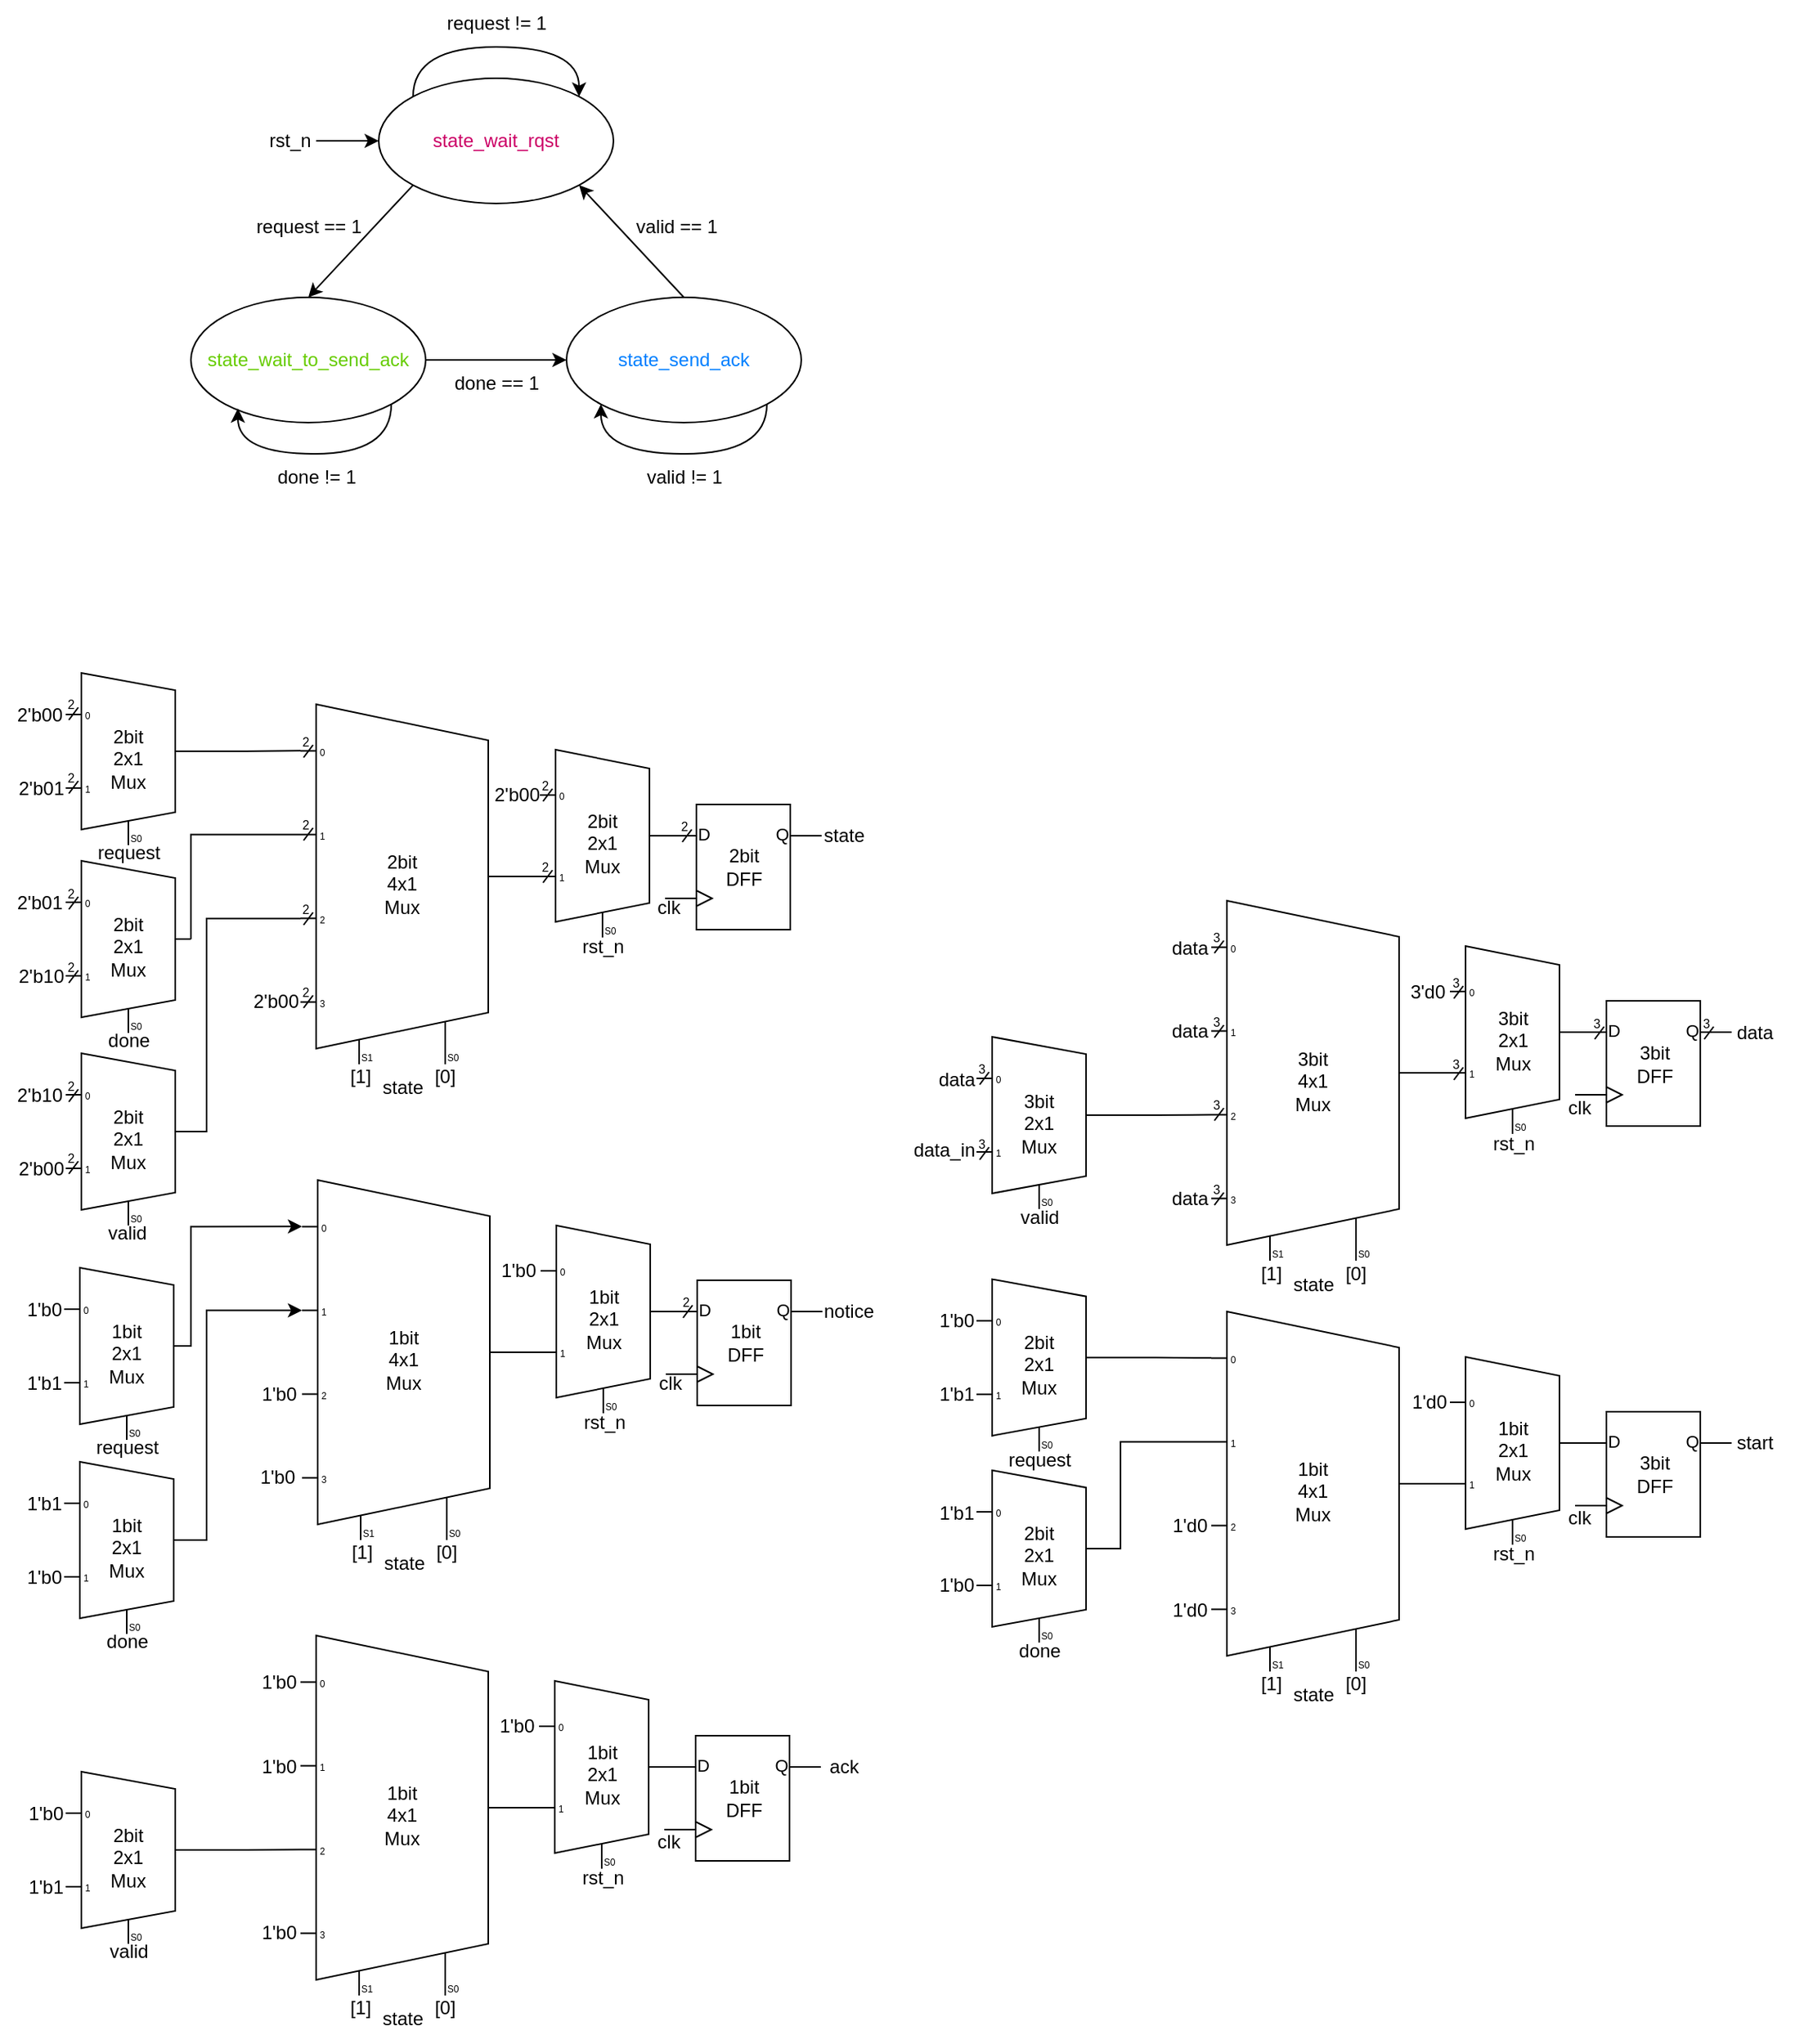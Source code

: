 <mxfile version="24.7.17">
  <diagram name="Page-1" id="IQtUWz2EJgx2wv_o895M">
    <mxGraphModel dx="2049" dy="1263" grid="1" gridSize="10" guides="1" tooltips="1" connect="1" arrows="1" fold="1" page="1" pageScale="1" pageWidth="1169" pageHeight="827" math="0" shadow="0">
      <root>
        <mxCell id="0" />
        <mxCell id="1" parent="0" />
        <mxCell id="2OX0B22kOYD27q_Sf0gM-5" style="rounded=0;orthogonalLoop=1;jettySize=auto;html=1;exitX=0;exitY=1;exitDx=0;exitDy=0;entryX=0.5;entryY=0;entryDx=0;entryDy=0;" edge="1" parent="1" source="2OX0B22kOYD27q_Sf0gM-2" target="2OX0B22kOYD27q_Sf0gM-3">
          <mxGeometry relative="1" as="geometry" />
        </mxCell>
        <mxCell id="2OX0B22kOYD27q_Sf0gM-22" style="edgeStyle=orthogonalEdgeStyle;rounded=0;orthogonalLoop=1;jettySize=auto;html=1;exitX=0;exitY=0.5;exitDx=0;exitDy=0;startArrow=classic;startFill=1;endArrow=none;endFill=0;" edge="1" parent="1" source="2OX0B22kOYD27q_Sf0gM-2">
          <mxGeometry relative="1" as="geometry">
            <mxPoint x="360" y="290" as="targetPoint" />
          </mxGeometry>
        </mxCell>
        <mxCell id="2OX0B22kOYD27q_Sf0gM-2" value="&lt;font color=&quot;#cc0066&quot;&gt;state_wait_rqst&lt;/font&gt;" style="ellipse;whiteSpace=wrap;html=1;" vertex="1" parent="1">
          <mxGeometry x="400" y="250" width="150" height="80" as="geometry" />
        </mxCell>
        <mxCell id="2OX0B22kOYD27q_Sf0gM-6" style="edgeStyle=orthogonalEdgeStyle;rounded=0;orthogonalLoop=1;jettySize=auto;html=1;exitX=1;exitY=0.5;exitDx=0;exitDy=0;entryX=0;entryY=0.5;entryDx=0;entryDy=0;" edge="1" parent="1" source="2OX0B22kOYD27q_Sf0gM-3" target="2OX0B22kOYD27q_Sf0gM-4">
          <mxGeometry relative="1" as="geometry" />
        </mxCell>
        <mxCell id="2OX0B22kOYD27q_Sf0gM-3" value="&lt;font color=&quot;#66cc00&quot;&gt;state_wait_to_send_ack&lt;/font&gt;" style="ellipse;whiteSpace=wrap;html=1;" vertex="1" parent="1">
          <mxGeometry x="280" y="390" width="150" height="80" as="geometry" />
        </mxCell>
        <mxCell id="2OX0B22kOYD27q_Sf0gM-7" style="rounded=0;orthogonalLoop=1;jettySize=auto;html=1;exitX=0.5;exitY=0;exitDx=0;exitDy=0;entryX=1;entryY=1;entryDx=0;entryDy=0;" edge="1" parent="1" source="2OX0B22kOYD27q_Sf0gM-4" target="2OX0B22kOYD27q_Sf0gM-2">
          <mxGeometry relative="1" as="geometry" />
        </mxCell>
        <mxCell id="2OX0B22kOYD27q_Sf0gM-4" value="&lt;font color=&quot;#007fff&quot;&gt;state_send_ack&lt;/font&gt;" style="ellipse;whiteSpace=wrap;html=1;" vertex="1" parent="1">
          <mxGeometry x="520" y="390" width="150" height="80" as="geometry" />
        </mxCell>
        <mxCell id="2OX0B22kOYD27q_Sf0gM-8" value="request == 1" style="text;html=1;align=center;verticalAlign=middle;resizable=0;points=[];autosize=1;strokeColor=none;fillColor=none;" vertex="1" parent="1">
          <mxGeometry x="310" y="330" width="90" height="30" as="geometry" />
        </mxCell>
        <mxCell id="2OX0B22kOYD27q_Sf0gM-9" value="valid == 1" style="text;html=1;align=center;verticalAlign=middle;resizable=0;points=[];autosize=1;strokeColor=none;fillColor=none;" vertex="1" parent="1">
          <mxGeometry x="550" y="330" width="80" height="30" as="geometry" />
        </mxCell>
        <mxCell id="2OX0B22kOYD27q_Sf0gM-10" value="done == 1" style="text;html=1;align=center;verticalAlign=middle;resizable=0;points=[];autosize=1;strokeColor=none;fillColor=none;" vertex="1" parent="1">
          <mxGeometry x="435" y="430" width="80" height="30" as="geometry" />
        </mxCell>
        <mxCell id="2OX0B22kOYD27q_Sf0gM-11" style="edgeStyle=orthogonalEdgeStyle;rounded=0;orthogonalLoop=1;jettySize=auto;html=1;exitX=0;exitY=0;exitDx=0;exitDy=0;entryX=1;entryY=0;entryDx=0;entryDy=0;curved=1;" edge="1" parent="1" source="2OX0B22kOYD27q_Sf0gM-2" target="2OX0B22kOYD27q_Sf0gM-2">
          <mxGeometry relative="1" as="geometry">
            <Array as="points">
              <mxPoint x="422" y="230" />
              <mxPoint x="528" y="230" />
            </Array>
          </mxGeometry>
        </mxCell>
        <mxCell id="2OX0B22kOYD27q_Sf0gM-12" style="edgeStyle=orthogonalEdgeStyle;rounded=0;orthogonalLoop=1;jettySize=auto;html=1;exitX=1;exitY=1;exitDx=0;exitDy=0;entryX=0.2;entryY=0.888;entryDx=0;entryDy=0;entryPerimeter=0;curved=1;" edge="1" parent="1" source="2OX0B22kOYD27q_Sf0gM-3" target="2OX0B22kOYD27q_Sf0gM-3">
          <mxGeometry relative="1" as="geometry">
            <Array as="points">
              <mxPoint x="408" y="490" />
              <mxPoint x="310" y="490" />
            </Array>
          </mxGeometry>
        </mxCell>
        <mxCell id="2OX0B22kOYD27q_Sf0gM-13" style="edgeStyle=orthogonalEdgeStyle;rounded=0;orthogonalLoop=1;jettySize=auto;html=1;exitX=1;exitY=1;exitDx=0;exitDy=0;entryX=0;entryY=1;entryDx=0;entryDy=0;curved=1;" edge="1" parent="1" source="2OX0B22kOYD27q_Sf0gM-4" target="2OX0B22kOYD27q_Sf0gM-4">
          <mxGeometry relative="1" as="geometry">
            <Array as="points">
              <mxPoint x="648" y="490" />
              <mxPoint x="542" y="490" />
            </Array>
          </mxGeometry>
        </mxCell>
        <mxCell id="2OX0B22kOYD27q_Sf0gM-14" value="request != 1" style="text;html=1;align=center;verticalAlign=middle;resizable=0;points=[];autosize=1;strokeColor=none;fillColor=none;" vertex="1" parent="1">
          <mxGeometry x="430" y="200" width="90" height="30" as="geometry" />
        </mxCell>
        <mxCell id="2OX0B22kOYD27q_Sf0gM-16" value="done != 1" style="text;html=1;align=center;verticalAlign=middle;resizable=0;points=[];autosize=1;strokeColor=none;fillColor=none;" vertex="1" parent="1">
          <mxGeometry x="325" y="490" width="70" height="30" as="geometry" />
        </mxCell>
        <mxCell id="2OX0B22kOYD27q_Sf0gM-17" value="valid != 1" style="text;html=1;align=center;verticalAlign=middle;resizable=0;points=[];autosize=1;strokeColor=none;fillColor=none;" vertex="1" parent="1">
          <mxGeometry x="560" y="490" width="70" height="30" as="geometry" />
        </mxCell>
        <mxCell id="2OX0B22kOYD27q_Sf0gM-18" value="2bit&lt;div&gt;4x1&lt;/div&gt;&lt;div&gt;Mux&lt;/div&gt;" style="shadow=0;dashed=0;align=center;html=1;strokeWidth=1;shape=mxgraph.electrical.abstract.mux2;whiteSpace=wrap;selectorPins=2;" vertex="1" parent="1">
          <mxGeometry x="350" y="650" width="130" height="230" as="geometry" />
        </mxCell>
        <mxCell id="2OX0B22kOYD27q_Sf0gM-19" value="state" style="text;html=1;align=center;verticalAlign=middle;resizable=0;points=[];autosize=1;strokeColor=none;fillColor=none;" vertex="1" parent="1">
          <mxGeometry x="390" y="880" width="50" height="30" as="geometry" />
        </mxCell>
        <mxCell id="2OX0B22kOYD27q_Sf0gM-20" value="[0]" style="text;html=1;align=center;verticalAlign=middle;resizable=0;points=[];autosize=1;strokeColor=none;fillColor=none;" vertex="1" parent="1">
          <mxGeometry x="422" y="873" width="40" height="30" as="geometry" />
        </mxCell>
        <mxCell id="2OX0B22kOYD27q_Sf0gM-21" value="[1]" style="text;html=1;align=center;verticalAlign=middle;resizable=0;points=[];autosize=1;strokeColor=none;fillColor=none;" vertex="1" parent="1">
          <mxGeometry x="368" y="873" width="40" height="30" as="geometry" />
        </mxCell>
        <mxCell id="2OX0B22kOYD27q_Sf0gM-23" value="rst_n" style="text;html=1;align=center;verticalAlign=middle;resizable=0;points=[];autosize=1;strokeColor=none;fillColor=none;" vertex="1" parent="1">
          <mxGeometry x="318" y="275" width="50" height="30" as="geometry" />
        </mxCell>
        <mxCell id="2OX0B22kOYD27q_Sf0gM-24" value="2bit&lt;div&gt;2x1&lt;/div&gt;&lt;div&gt;Mux&lt;/div&gt;" style="shadow=0;dashed=0;align=center;html=1;strokeWidth=1;shape=mxgraph.electrical.abstract.mux2;whiteSpace=wrap;selectorPins=1;" vertex="1" parent="1">
          <mxGeometry x="200" y="630" width="80" height="110" as="geometry" />
        </mxCell>
        <mxCell id="2OX0B22kOYD27q_Sf0gM-25" style="edgeStyle=orthogonalEdgeStyle;rounded=0;orthogonalLoop=1;jettySize=auto;html=1;exitX=1;exitY=0.5;exitDx=0;exitDy=-5;exitPerimeter=0;entryX=0;entryY=0.116;entryDx=0;entryDy=3;entryPerimeter=0;endArrow=none;endFill=0;" edge="1" parent="1" source="2OX0B22kOYD27q_Sf0gM-24" target="2OX0B22kOYD27q_Sf0gM-18">
          <mxGeometry relative="1" as="geometry" />
        </mxCell>
        <mxCell id="2OX0B22kOYD27q_Sf0gM-26" value="2&#39;b00" style="text;html=1;align=center;verticalAlign=middle;resizable=0;points=[];autosize=1;strokeColor=none;fillColor=none;" vertex="1" parent="1">
          <mxGeometry x="158" y="642" width="50" height="30" as="geometry" />
        </mxCell>
        <mxCell id="2OX0B22kOYD27q_Sf0gM-27" value="request" style="text;html=1;align=center;verticalAlign=middle;resizable=0;points=[];autosize=1;strokeColor=none;fillColor=none;" vertex="1" parent="1">
          <mxGeometry x="210" y="730" width="60" height="30" as="geometry" />
        </mxCell>
        <mxCell id="2OX0B22kOYD27q_Sf0gM-28" value="2&#39;b01" style="text;html=1;align=center;verticalAlign=middle;resizable=0;points=[];autosize=1;strokeColor=none;fillColor=none;" vertex="1" parent="1">
          <mxGeometry x="159" y="689" width="50" height="30" as="geometry" />
        </mxCell>
        <mxCell id="2OX0B22kOYD27q_Sf0gM-29" value="2&#39;b00" style="text;html=1;align=center;verticalAlign=middle;resizable=0;points=[];autosize=1;strokeColor=none;fillColor=none;" vertex="1" parent="1">
          <mxGeometry x="309" y="825" width="50" height="30" as="geometry" />
        </mxCell>
        <mxCell id="2OX0B22kOYD27q_Sf0gM-30" value="2bit&lt;div&gt;2x1&lt;/div&gt;&lt;div&gt;Mux&lt;/div&gt;" style="shadow=0;dashed=0;align=center;html=1;strokeWidth=1;shape=mxgraph.electrical.abstract.mux2;whiteSpace=wrap;selectorPins=1;" vertex="1" parent="1">
          <mxGeometry x="200" y="750" width="80" height="110" as="geometry" />
        </mxCell>
        <mxCell id="2OX0B22kOYD27q_Sf0gM-31" value="2&#39;b01" style="text;html=1;align=center;verticalAlign=middle;resizable=0;points=[];autosize=1;strokeColor=none;fillColor=none;" vertex="1" parent="1">
          <mxGeometry x="158" y="762" width="50" height="30" as="geometry" />
        </mxCell>
        <mxCell id="2OX0B22kOYD27q_Sf0gM-32" value="done" style="text;html=1;align=center;verticalAlign=middle;resizable=0;points=[];autosize=1;strokeColor=none;fillColor=none;" vertex="1" parent="1">
          <mxGeometry x="215" y="850" width="50" height="30" as="geometry" />
        </mxCell>
        <mxCell id="2OX0B22kOYD27q_Sf0gM-33" value="2&#39;b10" style="text;html=1;align=center;verticalAlign=middle;resizable=0;points=[];autosize=1;strokeColor=none;fillColor=none;" vertex="1" parent="1">
          <mxGeometry x="159" y="809" width="50" height="30" as="geometry" />
        </mxCell>
        <mxCell id="2OX0B22kOYD27q_Sf0gM-34" value="2bit&lt;div&gt;2x1&lt;/div&gt;&lt;div&gt;Mux&lt;/div&gt;" style="shadow=0;dashed=0;align=center;html=1;strokeWidth=1;shape=mxgraph.electrical.abstract.mux2;whiteSpace=wrap;selectorPins=1;" vertex="1" parent="1">
          <mxGeometry x="200" y="873" width="80" height="110" as="geometry" />
        </mxCell>
        <mxCell id="2OX0B22kOYD27q_Sf0gM-35" value="2&#39;b10" style="text;html=1;align=center;verticalAlign=middle;resizable=0;points=[];autosize=1;strokeColor=none;fillColor=none;" vertex="1" parent="1">
          <mxGeometry x="158" y="885" width="50" height="30" as="geometry" />
        </mxCell>
        <mxCell id="2OX0B22kOYD27q_Sf0gM-36" value="valid" style="text;html=1;align=center;verticalAlign=middle;resizable=0;points=[];autosize=1;strokeColor=none;fillColor=none;" vertex="1" parent="1">
          <mxGeometry x="214" y="973" width="50" height="30" as="geometry" />
        </mxCell>
        <mxCell id="2OX0B22kOYD27q_Sf0gM-37" value="2&#39;b00" style="text;html=1;align=center;verticalAlign=middle;resizable=0;points=[];autosize=1;strokeColor=none;fillColor=none;" vertex="1" parent="1">
          <mxGeometry x="159" y="932" width="50" height="30" as="geometry" />
        </mxCell>
        <mxCell id="2OX0B22kOYD27q_Sf0gM-38" style="edgeStyle=orthogonalEdgeStyle;rounded=0;orthogonalLoop=1;jettySize=auto;html=1;exitX=1;exitY=0.5;exitDx=0;exitDy=-5;exitPerimeter=0;entryX=0;entryY=0.582;entryDx=0;entryDy=3;entryPerimeter=0;endArrow=none;endFill=0;" edge="1" parent="1" source="2OX0B22kOYD27q_Sf0gM-34" target="2OX0B22kOYD27q_Sf0gM-18">
          <mxGeometry relative="1" as="geometry">
            <Array as="points">
              <mxPoint x="290" y="923" />
              <mxPoint x="290" y="787" />
            </Array>
          </mxGeometry>
        </mxCell>
        <mxCell id="2OX0B22kOYD27q_Sf0gM-39" style="edgeStyle=orthogonalEdgeStyle;rounded=0;orthogonalLoop=1;jettySize=auto;html=1;exitX=1;exitY=0.5;exitDx=0;exitDy=-5;exitPerimeter=0;entryX=0;entryY=0.349;entryDx=0;entryDy=3;entryPerimeter=0;endArrow=none;endFill=0;" edge="1" parent="1" source="2OX0B22kOYD27q_Sf0gM-30" target="2OX0B22kOYD27q_Sf0gM-18">
          <mxGeometry relative="1" as="geometry">
            <Array as="points">
              <mxPoint x="280" y="733" />
            </Array>
          </mxGeometry>
        </mxCell>
        <mxCell id="2OX0B22kOYD27q_Sf0gM-40" value="2bit&lt;div&gt;2x1&lt;/div&gt;&lt;div&gt;Mux&lt;/div&gt;" style="shadow=0;dashed=0;align=center;html=1;strokeWidth=1;shape=mxgraph.electrical.abstract.mux2;whiteSpace=wrap;" vertex="1" parent="1">
          <mxGeometry x="503" y="679" width="80" height="120" as="geometry" />
        </mxCell>
        <mxCell id="2OX0B22kOYD27q_Sf0gM-42" value="2&#39;b00" style="text;html=1;align=center;verticalAlign=middle;resizable=0;points=[];autosize=1;strokeColor=none;fillColor=none;" vertex="1" parent="1">
          <mxGeometry x="463" y="693" width="50" height="30" as="geometry" />
        </mxCell>
        <mxCell id="2OX0B22kOYD27q_Sf0gM-43" value="rst_n" style="text;html=1;align=center;verticalAlign=middle;resizable=0;points=[];autosize=1;strokeColor=none;fillColor=none;" vertex="1" parent="1">
          <mxGeometry x="518" y="790" width="50" height="30" as="geometry" />
        </mxCell>
        <mxCell id="2OX0B22kOYD27q_Sf0gM-44" value="state" style="text;html=1;align=center;verticalAlign=middle;resizable=0;points=[];autosize=1;strokeColor=none;fillColor=none;" vertex="1" parent="1">
          <mxGeometry x="672" y="719" width="50" height="30" as="geometry" />
        </mxCell>
        <mxCell id="2OX0B22kOYD27q_Sf0gM-45" style="edgeStyle=orthogonalEdgeStyle;rounded=0;orthogonalLoop=1;jettySize=auto;html=1;exitX=1;exitY=0.5;exitDx=0;exitDy=-5;exitPerimeter=0;entryX=0;entryY=0.65;entryDx=0;entryDy=3;entryPerimeter=0;endArrow=none;endFill=0;" edge="1" parent="1" source="2OX0B22kOYD27q_Sf0gM-18" target="2OX0B22kOYD27q_Sf0gM-40">
          <mxGeometry relative="1" as="geometry" />
        </mxCell>
        <mxCell id="2OX0B22kOYD27q_Sf0gM-48" value="" style="group" vertex="1" connectable="0" parent="1">
          <mxGeometry x="188" y="634" width="30" height="30" as="geometry" />
        </mxCell>
        <mxCell id="2OX0B22kOYD27q_Sf0gM-46" value="" style="endArrow=none;html=1;rounded=0;" edge="1" parent="2OX0B22kOYD27q_Sf0gM-48">
          <mxGeometry width="50" height="50" relative="1" as="geometry">
            <mxPoint x="14" y="26" as="sourcePoint" />
            <mxPoint x="20" y="18" as="targetPoint" />
          </mxGeometry>
        </mxCell>
        <mxCell id="2OX0B22kOYD27q_Sf0gM-47" value="&lt;font style=&quot;font-size: 8px;&quot;&gt;2&lt;/font&gt;" style="text;html=1;align=center;verticalAlign=middle;resizable=1;points=[];autosize=1;strokeColor=none;fillColor=none;movable=1;rotatable=1;deletable=1;editable=1;locked=0;connectable=1;" vertex="1" parent="2OX0B22kOYD27q_Sf0gM-48">
          <mxGeometry width="30" height="30" as="geometry" />
        </mxCell>
        <mxCell id="2OX0B22kOYD27q_Sf0gM-49" value="" style="group" vertex="1" connectable="0" parent="1">
          <mxGeometry x="188" y="681" width="30" height="30" as="geometry" />
        </mxCell>
        <mxCell id="2OX0B22kOYD27q_Sf0gM-50" value="" style="endArrow=none;html=1;rounded=0;" edge="1" parent="2OX0B22kOYD27q_Sf0gM-49">
          <mxGeometry width="50" height="50" relative="1" as="geometry">
            <mxPoint x="14" y="26" as="sourcePoint" />
            <mxPoint x="20" y="18" as="targetPoint" />
          </mxGeometry>
        </mxCell>
        <mxCell id="2OX0B22kOYD27q_Sf0gM-51" value="&lt;font style=&quot;font-size: 8px;&quot;&gt;2&lt;/font&gt;" style="text;html=1;align=center;verticalAlign=middle;resizable=1;points=[];autosize=1;strokeColor=none;fillColor=none;movable=1;rotatable=1;deletable=1;editable=1;locked=0;connectable=1;" vertex="1" parent="2OX0B22kOYD27q_Sf0gM-49">
          <mxGeometry width="30" height="30" as="geometry" />
        </mxCell>
        <mxCell id="2OX0B22kOYD27q_Sf0gM-52" value="" style="group" vertex="1" connectable="0" parent="1">
          <mxGeometry x="188" y="755" width="30" height="30" as="geometry" />
        </mxCell>
        <mxCell id="2OX0B22kOYD27q_Sf0gM-53" value="" style="endArrow=none;html=1;rounded=0;" edge="1" parent="2OX0B22kOYD27q_Sf0gM-52">
          <mxGeometry width="50" height="50" relative="1" as="geometry">
            <mxPoint x="14" y="26" as="sourcePoint" />
            <mxPoint x="20" y="18" as="targetPoint" />
          </mxGeometry>
        </mxCell>
        <mxCell id="2OX0B22kOYD27q_Sf0gM-54" value="&lt;font style=&quot;font-size: 8px;&quot;&gt;2&lt;/font&gt;" style="text;html=1;align=center;verticalAlign=middle;resizable=1;points=[];autosize=1;strokeColor=none;fillColor=none;movable=1;rotatable=1;deletable=1;editable=1;locked=0;connectable=1;" vertex="1" parent="2OX0B22kOYD27q_Sf0gM-52">
          <mxGeometry width="30" height="30" as="geometry" />
        </mxCell>
        <mxCell id="2OX0B22kOYD27q_Sf0gM-55" value="" style="group" vertex="1" connectable="0" parent="1">
          <mxGeometry x="188" y="802" width="40" height="40" as="geometry" />
        </mxCell>
        <mxCell id="2OX0B22kOYD27q_Sf0gM-56" value="" style="endArrow=none;html=1;rounded=0;" edge="1" parent="2OX0B22kOYD27q_Sf0gM-55">
          <mxGeometry width="50" height="50" relative="1" as="geometry">
            <mxPoint x="14" y="26" as="sourcePoint" />
            <mxPoint x="20" y="18" as="targetPoint" />
          </mxGeometry>
        </mxCell>
        <mxCell id="2OX0B22kOYD27q_Sf0gM-57" value="&lt;font style=&quot;font-size: 8px;&quot;&gt;2&lt;/font&gt;" style="text;html=1;align=center;verticalAlign=middle;resizable=1;points=[];autosize=1;strokeColor=none;fillColor=none;movable=1;rotatable=1;deletable=1;editable=1;locked=0;connectable=1;" vertex="1" parent="2OX0B22kOYD27q_Sf0gM-55">
          <mxGeometry width="30" height="30" as="geometry" />
        </mxCell>
        <mxCell id="2OX0B22kOYD27q_Sf0gM-58" value="" style="group" vertex="1" connectable="0" parent="1">
          <mxGeometry x="188" y="878" width="30" height="30" as="geometry" />
        </mxCell>
        <mxCell id="2OX0B22kOYD27q_Sf0gM-59" value="" style="endArrow=none;html=1;rounded=0;" edge="1" parent="2OX0B22kOYD27q_Sf0gM-58">
          <mxGeometry width="50" height="50" relative="1" as="geometry">
            <mxPoint x="14" y="26" as="sourcePoint" />
            <mxPoint x="20" y="18" as="targetPoint" />
          </mxGeometry>
        </mxCell>
        <mxCell id="2OX0B22kOYD27q_Sf0gM-60" value="&lt;font style=&quot;font-size: 8px;&quot;&gt;2&lt;/font&gt;" style="text;html=1;align=center;verticalAlign=middle;resizable=1;points=[];autosize=1;strokeColor=none;fillColor=none;movable=1;rotatable=1;deletable=1;editable=1;locked=0;connectable=1;" vertex="1" parent="2OX0B22kOYD27q_Sf0gM-58">
          <mxGeometry width="30" height="30" as="geometry" />
        </mxCell>
        <mxCell id="2OX0B22kOYD27q_Sf0gM-61" value="" style="group" vertex="1" connectable="0" parent="1">
          <mxGeometry x="188" y="924" width="30" height="30" as="geometry" />
        </mxCell>
        <mxCell id="2OX0B22kOYD27q_Sf0gM-62" value="" style="endArrow=none;html=1;rounded=0;" edge="1" parent="2OX0B22kOYD27q_Sf0gM-61">
          <mxGeometry width="50" height="50" relative="1" as="geometry">
            <mxPoint x="14" y="26" as="sourcePoint" />
            <mxPoint x="20" y="18" as="targetPoint" />
          </mxGeometry>
        </mxCell>
        <mxCell id="2OX0B22kOYD27q_Sf0gM-63" value="&lt;font style=&quot;font-size: 8px;&quot;&gt;2&lt;/font&gt;" style="text;html=1;align=center;verticalAlign=middle;resizable=1;points=[];autosize=1;strokeColor=none;fillColor=none;movable=1;rotatable=1;deletable=1;editable=1;locked=0;connectable=1;" vertex="1" parent="2OX0B22kOYD27q_Sf0gM-61">
          <mxGeometry width="30" height="30" as="geometry" />
        </mxCell>
        <mxCell id="2OX0B22kOYD27q_Sf0gM-64" value="" style="group" vertex="1" connectable="0" parent="1">
          <mxGeometry x="338" y="658" width="30" height="30" as="geometry" />
        </mxCell>
        <mxCell id="2OX0B22kOYD27q_Sf0gM-65" value="" style="endArrow=none;html=1;rounded=0;" edge="1" parent="2OX0B22kOYD27q_Sf0gM-64">
          <mxGeometry width="50" height="50" relative="1" as="geometry">
            <mxPoint x="14" y="26" as="sourcePoint" />
            <mxPoint x="20" y="18" as="targetPoint" />
          </mxGeometry>
        </mxCell>
        <mxCell id="2OX0B22kOYD27q_Sf0gM-66" value="&lt;font style=&quot;font-size: 8px;&quot;&gt;2&lt;/font&gt;" style="text;html=1;align=center;verticalAlign=middle;resizable=1;points=[];autosize=1;strokeColor=none;fillColor=none;movable=1;rotatable=1;deletable=1;editable=1;locked=0;connectable=1;" vertex="1" parent="2OX0B22kOYD27q_Sf0gM-64">
          <mxGeometry width="30" height="30" as="geometry" />
        </mxCell>
        <mxCell id="2OX0B22kOYD27q_Sf0gM-67" value="" style="group" vertex="1" connectable="0" parent="1">
          <mxGeometry x="338" y="711" width="30" height="30" as="geometry" />
        </mxCell>
        <mxCell id="2OX0B22kOYD27q_Sf0gM-68" value="" style="endArrow=none;html=1;rounded=0;" edge="1" parent="2OX0B22kOYD27q_Sf0gM-67">
          <mxGeometry width="50" height="50" relative="1" as="geometry">
            <mxPoint x="14" y="26" as="sourcePoint" />
            <mxPoint x="20" y="18" as="targetPoint" />
          </mxGeometry>
        </mxCell>
        <mxCell id="2OX0B22kOYD27q_Sf0gM-69" value="&lt;font style=&quot;font-size: 8px;&quot;&gt;2&lt;/font&gt;" style="text;html=1;align=center;verticalAlign=middle;resizable=1;points=[];autosize=1;strokeColor=none;fillColor=none;movable=1;rotatable=1;deletable=1;editable=1;locked=0;connectable=1;" vertex="1" parent="2OX0B22kOYD27q_Sf0gM-67">
          <mxGeometry width="30" height="30" as="geometry" />
        </mxCell>
        <mxCell id="2OX0B22kOYD27q_Sf0gM-70" value="" style="group" vertex="1" connectable="0" parent="1">
          <mxGeometry x="338" y="765" width="30" height="30" as="geometry" />
        </mxCell>
        <mxCell id="2OX0B22kOYD27q_Sf0gM-71" value="" style="endArrow=none;html=1;rounded=0;" edge="1" parent="2OX0B22kOYD27q_Sf0gM-70">
          <mxGeometry width="50" height="50" relative="1" as="geometry">
            <mxPoint x="14" y="26" as="sourcePoint" />
            <mxPoint x="20" y="18" as="targetPoint" />
          </mxGeometry>
        </mxCell>
        <mxCell id="2OX0B22kOYD27q_Sf0gM-72" value="&lt;font style=&quot;font-size: 8px;&quot;&gt;2&lt;/font&gt;" style="text;html=1;align=center;verticalAlign=middle;resizable=1;points=[];autosize=1;strokeColor=none;fillColor=none;movable=1;rotatable=1;deletable=1;editable=1;locked=0;connectable=1;" vertex="1" parent="2OX0B22kOYD27q_Sf0gM-70">
          <mxGeometry width="30" height="30" as="geometry" />
        </mxCell>
        <mxCell id="2OX0B22kOYD27q_Sf0gM-73" value="" style="group" vertex="1" connectable="0" parent="1">
          <mxGeometry x="338" y="818" width="30" height="30" as="geometry" />
        </mxCell>
        <mxCell id="2OX0B22kOYD27q_Sf0gM-74" value="" style="endArrow=none;html=1;rounded=0;" edge="1" parent="2OX0B22kOYD27q_Sf0gM-73">
          <mxGeometry width="50" height="50" relative="1" as="geometry">
            <mxPoint x="14" y="26" as="sourcePoint" />
            <mxPoint x="20" y="18" as="targetPoint" />
          </mxGeometry>
        </mxCell>
        <mxCell id="2OX0B22kOYD27q_Sf0gM-75" value="&lt;font style=&quot;font-size: 8px;&quot;&gt;2&lt;/font&gt;" style="text;html=1;align=center;verticalAlign=middle;resizable=1;points=[];autosize=1;strokeColor=none;fillColor=none;movable=1;rotatable=1;deletable=1;editable=1;locked=0;connectable=1;" vertex="1" parent="2OX0B22kOYD27q_Sf0gM-73">
          <mxGeometry width="30" height="30" as="geometry" />
        </mxCell>
        <mxCell id="2OX0B22kOYD27q_Sf0gM-76" value="" style="group" vertex="1" connectable="0" parent="1">
          <mxGeometry x="491" y="738" width="30" height="30" as="geometry" />
        </mxCell>
        <mxCell id="2OX0B22kOYD27q_Sf0gM-77" value="" style="endArrow=none;html=1;rounded=0;" edge="1" parent="2OX0B22kOYD27q_Sf0gM-76">
          <mxGeometry width="50" height="50" relative="1" as="geometry">
            <mxPoint x="14" y="26" as="sourcePoint" />
            <mxPoint x="20" y="18" as="targetPoint" />
          </mxGeometry>
        </mxCell>
        <mxCell id="2OX0B22kOYD27q_Sf0gM-78" value="&lt;font style=&quot;font-size: 8px;&quot;&gt;2&lt;/font&gt;" style="text;html=1;align=center;verticalAlign=middle;resizable=1;points=[];autosize=1;strokeColor=none;fillColor=none;movable=1;rotatable=1;deletable=1;editable=1;locked=0;connectable=1;" vertex="1" parent="2OX0B22kOYD27q_Sf0gM-76">
          <mxGeometry width="30" height="30" as="geometry" />
        </mxCell>
        <mxCell id="2OX0B22kOYD27q_Sf0gM-79" value="" style="group" vertex="1" connectable="0" parent="1">
          <mxGeometry x="491" y="686" width="30" height="30" as="geometry" />
        </mxCell>
        <mxCell id="2OX0B22kOYD27q_Sf0gM-80" value="" style="endArrow=none;html=1;rounded=0;" edge="1" parent="2OX0B22kOYD27q_Sf0gM-79">
          <mxGeometry width="50" height="50" relative="1" as="geometry">
            <mxPoint x="14" y="26" as="sourcePoint" />
            <mxPoint x="20" y="18" as="targetPoint" />
          </mxGeometry>
        </mxCell>
        <mxCell id="2OX0B22kOYD27q_Sf0gM-81" value="&lt;font style=&quot;font-size: 8px;&quot;&gt;2&lt;/font&gt;" style="text;html=1;align=center;verticalAlign=middle;resizable=1;points=[];autosize=1;strokeColor=none;fillColor=none;movable=1;rotatable=1;deletable=1;editable=1;locked=0;connectable=1;" vertex="1" parent="2OX0B22kOYD27q_Sf0gM-79">
          <mxGeometry width="30" height="30" as="geometry" />
        </mxCell>
        <mxCell id="2OX0B22kOYD27q_Sf0gM-82" value="" style="group" vertex="1" connectable="0" parent="1">
          <mxGeometry x="580" y="712" width="30" height="30" as="geometry" />
        </mxCell>
        <mxCell id="2OX0B22kOYD27q_Sf0gM-83" value="" style="endArrow=none;html=1;rounded=0;" edge="1" parent="2OX0B22kOYD27q_Sf0gM-82">
          <mxGeometry width="50" height="50" relative="1" as="geometry">
            <mxPoint x="14" y="26" as="sourcePoint" />
            <mxPoint x="20" y="18" as="targetPoint" />
          </mxGeometry>
        </mxCell>
        <mxCell id="2OX0B22kOYD27q_Sf0gM-84" value="&lt;font style=&quot;font-size: 8px;&quot;&gt;2&lt;/font&gt;" style="text;html=1;align=center;verticalAlign=middle;resizable=1;points=[];autosize=1;strokeColor=none;fillColor=none;movable=1;rotatable=1;deletable=1;editable=1;locked=0;connectable=1;" vertex="1" parent="2OX0B22kOYD27q_Sf0gM-82">
          <mxGeometry width="30" height="30" as="geometry" />
        </mxCell>
        <mxCell id="2OX0B22kOYD27q_Sf0gM-85" value="1bit&lt;div&gt;2x1&lt;/div&gt;&lt;div&gt;Mux&lt;/div&gt;" style="shadow=0;dashed=0;align=center;html=1;strokeWidth=1;shape=mxgraph.electrical.abstract.mux2;whiteSpace=wrap;selectorPins=1;" vertex="1" parent="1">
          <mxGeometry x="199" y="1010" width="80" height="110" as="geometry" />
        </mxCell>
        <mxCell id="2OX0B22kOYD27q_Sf0gM-86" value="request" style="text;html=1;align=center;verticalAlign=middle;resizable=0;points=[];autosize=1;strokeColor=none;fillColor=none;" vertex="1" parent="1">
          <mxGeometry x="209" y="1110" width="60" height="30" as="geometry" />
        </mxCell>
        <mxCell id="2OX0B22kOYD27q_Sf0gM-88" value="" style="verticalLabelPosition=bottom;shadow=0;dashed=0;align=center;html=1;verticalAlign=top;shape=stencil(rVXBjoMgEP0ajruxENteN269N9kfQEsrKQJBatu/XxCbFC3K1k30wBuc92aYhwBlTYUlATDBjSSlBugbQNhiRXHBDAxNpHLgNnFLjmviEPMmP/fu65xR+ZEzId2eRitxJld60P3HlFdEUe2iV4etki4j2oHky6D2QVkpODc6qOCNF3mKm+SYcj2UYjNLQ1ITTZRDe8U3b3XvV58wdQCA+V+odm9Qbd6j2kdQrSKrQplBQt1FWYHL80mJCz+8FKjsbIxGoT/Ita9oWP2EngAryo5CkQk5R8qYm7GJpkpsp28UeIRr0ZLQiYVE+xkY5SRYdlyKKRHr5SLiUvgitstb0Tt7US8GlaSTDnotA/1/P2d8bPDA1JmLdm5eNblZj2FGT9zRlYRb1z+uVO+qa5/2FUJrUfsmTP0TmBEeyb2P4t7EcXftGhm9Q91PqQN+AQ==);" vertex="1" parent="1">
          <mxGeometry x="583" y="714" width="100" height="80" as="geometry" />
        </mxCell>
        <mxCell id="2OX0B22kOYD27q_Sf0gM-89" value="clk" style="text;html=1;align=center;verticalAlign=middle;resizable=0;points=[];autosize=1;strokeColor=none;fillColor=none;fontFamily=Helvetica;fontSize=12;fontColor=default;" vertex="1" parent="1">
          <mxGeometry x="565" y="765" width="40" height="30" as="geometry" />
        </mxCell>
        <mxCell id="2OX0B22kOYD27q_Sf0gM-90" value="1bit&lt;div&gt;4x1&lt;/div&gt;&lt;div&gt;Mux&lt;/div&gt;" style="shadow=0;dashed=0;align=center;html=1;strokeWidth=1;shape=mxgraph.electrical.abstract.mux2;whiteSpace=wrap;selectorPins=2;" vertex="1" parent="1">
          <mxGeometry x="351" y="954" width="130" height="230" as="geometry" />
        </mxCell>
        <mxCell id="2OX0B22kOYD27q_Sf0gM-91" value="state" style="text;html=1;align=center;verticalAlign=middle;resizable=0;points=[];autosize=1;strokeColor=none;fillColor=none;" vertex="1" parent="1">
          <mxGeometry x="391" y="1184" width="50" height="30" as="geometry" />
        </mxCell>
        <mxCell id="2OX0B22kOYD27q_Sf0gM-92" value="[0]" style="text;html=1;align=center;verticalAlign=middle;resizable=0;points=[];autosize=1;strokeColor=none;fillColor=none;" vertex="1" parent="1">
          <mxGeometry x="423" y="1177" width="40" height="30" as="geometry" />
        </mxCell>
        <mxCell id="2OX0B22kOYD27q_Sf0gM-93" value="[1]" style="text;html=1;align=center;verticalAlign=middle;resizable=0;points=[];autosize=1;strokeColor=none;fillColor=none;" vertex="1" parent="1">
          <mxGeometry x="369" y="1177" width="40" height="30" as="geometry" />
        </mxCell>
        <mxCell id="2OX0B22kOYD27q_Sf0gM-95" value="1&#39;b0" style="text;html=1;align=center;verticalAlign=middle;resizable=0;points=[];autosize=1;strokeColor=none;fillColor=none;" vertex="1" parent="1">
          <mxGeometry x="310" y="1129" width="50" height="30" as="geometry" />
        </mxCell>
        <mxCell id="2OX0B22kOYD27q_Sf0gM-113" value="1&#39;b1" style="text;html=1;align=center;verticalAlign=middle;resizable=0;points=[];autosize=1;strokeColor=none;fillColor=none;fontFamily=Helvetica;fontSize=12;fontColor=default;" vertex="1" parent="1">
          <mxGeometry x="161" y="1069" width="50" height="30" as="geometry" />
        </mxCell>
        <mxCell id="2OX0B22kOYD27q_Sf0gM-114" value="1&#39;b0" style="text;html=1;align=center;verticalAlign=middle;resizable=0;points=[];autosize=1;strokeColor=none;fillColor=none;fontFamily=Helvetica;fontSize=12;fontColor=default;" vertex="1" parent="1">
          <mxGeometry x="161" y="1022" width="50" height="30" as="geometry" />
        </mxCell>
        <mxCell id="2OX0B22kOYD27q_Sf0gM-115" value="1&#39;b0" style="text;html=1;align=center;verticalAlign=middle;resizable=0;points=[];autosize=1;strokeColor=none;fillColor=none;" vertex="1" parent="1">
          <mxGeometry x="311" y="1076" width="50" height="30" as="geometry" />
        </mxCell>
        <mxCell id="2OX0B22kOYD27q_Sf0gM-116" value="1bit&lt;div&gt;2x1&lt;/div&gt;&lt;div&gt;Mux&lt;/div&gt;" style="shadow=0;dashed=0;align=center;html=1;strokeWidth=1;shape=mxgraph.electrical.abstract.mux2;whiteSpace=wrap;selectorPins=1;" vertex="1" parent="1">
          <mxGeometry x="199" y="1134" width="80" height="110" as="geometry" />
        </mxCell>
        <mxCell id="2OX0B22kOYD27q_Sf0gM-117" value="done" style="text;html=1;align=center;verticalAlign=middle;resizable=0;points=[];autosize=1;strokeColor=none;fillColor=none;" vertex="1" parent="1">
          <mxGeometry x="214" y="1234" width="50" height="30" as="geometry" />
        </mxCell>
        <mxCell id="2OX0B22kOYD27q_Sf0gM-118" value="1&#39;b0" style="text;html=1;align=center;verticalAlign=middle;resizable=0;points=[];autosize=1;strokeColor=none;fillColor=none;fontFamily=Helvetica;fontSize=12;fontColor=default;" vertex="1" parent="1">
          <mxGeometry x="161" y="1193" width="50" height="30" as="geometry" />
        </mxCell>
        <mxCell id="2OX0B22kOYD27q_Sf0gM-119" value="1&#39;b1" style="text;html=1;align=center;verticalAlign=middle;resizable=0;points=[];autosize=1;strokeColor=none;fillColor=none;fontFamily=Helvetica;fontSize=12;fontColor=default;" vertex="1" parent="1">
          <mxGeometry x="161" y="1146" width="50" height="30" as="geometry" />
        </mxCell>
        <mxCell id="2OX0B22kOYD27q_Sf0gM-120" style="edgeStyle=orthogonalEdgeStyle;rounded=0;orthogonalLoop=1;jettySize=auto;html=1;exitX=1;exitY=0.5;exitDx=0;exitDy=-5;exitPerimeter=0;entryX=0;entryY=0.116;entryDx=0;entryDy=3;entryPerimeter=0;fontFamily=Helvetica;fontSize=12;fontColor=default;" edge="1" parent="1" source="2OX0B22kOYD27q_Sf0gM-85" target="2OX0B22kOYD27q_Sf0gM-90">
          <mxGeometry relative="1" as="geometry">
            <Array as="points">
              <mxPoint x="280" y="1060" />
              <mxPoint x="280" y="984" />
            </Array>
          </mxGeometry>
        </mxCell>
        <mxCell id="2OX0B22kOYD27q_Sf0gM-121" style="edgeStyle=orthogonalEdgeStyle;rounded=0;orthogonalLoop=1;jettySize=auto;html=1;exitX=1;exitY=0.5;exitDx=0;exitDy=-5;exitPerimeter=0;entryX=0;entryY=0.349;entryDx=0;entryDy=3;entryPerimeter=0;fontFamily=Helvetica;fontSize=12;fontColor=default;" edge="1" parent="1" source="2OX0B22kOYD27q_Sf0gM-116" target="2OX0B22kOYD27q_Sf0gM-90">
          <mxGeometry relative="1" as="geometry">
            <Array as="points">
              <mxPoint x="290" y="1184" />
              <mxPoint x="290" y="1037" />
            </Array>
          </mxGeometry>
        </mxCell>
        <mxCell id="2OX0B22kOYD27q_Sf0gM-122" value="1bit&lt;div&gt;2x1&lt;/div&gt;&lt;div&gt;Mux&lt;/div&gt;" style="shadow=0;dashed=0;align=center;html=1;strokeWidth=1;shape=mxgraph.electrical.abstract.mux2;whiteSpace=wrap;" vertex="1" parent="1">
          <mxGeometry x="503.5" y="983" width="80" height="120" as="geometry" />
        </mxCell>
        <mxCell id="2OX0B22kOYD27q_Sf0gM-123" value="1&#39;b0" style="text;html=1;align=center;verticalAlign=middle;resizable=0;points=[];autosize=1;strokeColor=none;fillColor=none;" vertex="1" parent="1">
          <mxGeometry x="463.5" y="997" width="50" height="30" as="geometry" />
        </mxCell>
        <mxCell id="2OX0B22kOYD27q_Sf0gM-124" value="rst_n" style="text;html=1;align=center;verticalAlign=middle;resizable=0;points=[];autosize=1;strokeColor=none;fillColor=none;" vertex="1" parent="1">
          <mxGeometry x="518.5" y="1094" width="50" height="30" as="geometry" />
        </mxCell>
        <mxCell id="2OX0B22kOYD27q_Sf0gM-125" value="notice" style="text;html=1;align=center;verticalAlign=middle;resizable=0;points=[];autosize=1;strokeColor=none;fillColor=none;" vertex="1" parent="1">
          <mxGeometry x="669.5" y="1023" width="60" height="30" as="geometry" />
        </mxCell>
        <mxCell id="2OX0B22kOYD27q_Sf0gM-126" style="edgeStyle=orthogonalEdgeStyle;rounded=0;orthogonalLoop=1;jettySize=auto;html=1;exitX=1;exitY=0.5;exitDx=0;exitDy=-5;exitPerimeter=0;entryX=0;entryY=0.65;entryDx=0;entryDy=3;entryPerimeter=0;endArrow=none;endFill=0;" edge="1" parent="1" target="2OX0B22kOYD27q_Sf0gM-122">
          <mxGeometry relative="1" as="geometry">
            <mxPoint x="480.5" y="1064" as="sourcePoint" />
          </mxGeometry>
        </mxCell>
        <mxCell id="2OX0B22kOYD27q_Sf0gM-133" value="" style="group" vertex="1" connectable="0" parent="1">
          <mxGeometry x="580.5" y="1016" width="30" height="30" as="geometry" />
        </mxCell>
        <mxCell id="2OX0B22kOYD27q_Sf0gM-134" value="" style="endArrow=none;html=1;rounded=0;" edge="1" parent="2OX0B22kOYD27q_Sf0gM-133">
          <mxGeometry width="50" height="50" relative="1" as="geometry">
            <mxPoint x="14" y="26" as="sourcePoint" />
            <mxPoint x="20" y="18" as="targetPoint" />
          </mxGeometry>
        </mxCell>
        <mxCell id="2OX0B22kOYD27q_Sf0gM-135" value="&lt;font style=&quot;font-size: 8px;&quot;&gt;2&lt;/font&gt;" style="text;html=1;align=center;verticalAlign=middle;resizable=1;points=[];autosize=1;strokeColor=none;fillColor=none;movable=1;rotatable=1;deletable=1;editable=1;locked=0;connectable=1;" vertex="1" parent="2OX0B22kOYD27q_Sf0gM-133">
          <mxGeometry width="30" height="30" as="geometry" />
        </mxCell>
        <mxCell id="2OX0B22kOYD27q_Sf0gM-136" value="" style="verticalLabelPosition=bottom;shadow=0;dashed=0;align=center;html=1;verticalAlign=top;shape=stencil(rVXBjoMgEP0ajruxENteN269N9kfQEsrKQJBatu/XxCbFC3K1k30wBuc92aYhwBlTYUlATDBjSSlBugbQNhiRXHBDAxNpHLgNnFLjmviEPMmP/fu65xR+ZEzId2eRitxJld60P3HlFdEUe2iV4etki4j2oHky6D2QVkpODc6qOCNF3mKm+SYcj2UYjNLQ1ITTZRDe8U3b3XvV58wdQCA+V+odm9Qbd6j2kdQrSKrQplBQt1FWYHL80mJCz+8FKjsbIxGoT/Ita9oWP2EngAryo5CkQk5R8qYm7GJpkpsp28UeIRr0ZLQiYVE+xkY5SRYdlyKKRHr5SLiUvgitstb0Tt7US8GlaSTDnotA/1/P2d8bPDA1JmLdm5eNblZj2FGT9zRlYRb1z+uVO+qa5/2FUJrUfsmTP0TmBEeyb2P4t7EcXftGhm9Q91PqQN+AQ==);" vertex="1" parent="1">
          <mxGeometry x="583.5" y="1018" width="100" height="80" as="geometry" />
        </mxCell>
        <mxCell id="2OX0B22kOYD27q_Sf0gM-137" value="clk" style="text;html=1;align=center;verticalAlign=middle;resizable=0;points=[];autosize=1;strokeColor=none;fillColor=none;fontFamily=Helvetica;fontSize=12;fontColor=default;" vertex="1" parent="1">
          <mxGeometry x="565.5" y="1069" width="40" height="30" as="geometry" />
        </mxCell>
        <mxCell id="2OX0B22kOYD27q_Sf0gM-138" value="2bit&lt;div&gt;DFF&lt;/div&gt;" style="text;html=1;align=center;verticalAlign=middle;resizable=0;points=[];autosize=1;strokeColor=none;fillColor=none;fontFamily=Helvetica;fontSize=12;fontColor=default;" vertex="1" parent="1">
          <mxGeometry x="608" y="734" width="50" height="40" as="geometry" />
        </mxCell>
        <mxCell id="2OX0B22kOYD27q_Sf0gM-140" value="1bit&lt;div&gt;DFF&lt;/div&gt;" style="text;html=1;align=center;verticalAlign=middle;resizable=0;points=[];autosize=1;strokeColor=none;fillColor=none;fontFamily=Helvetica;fontSize=12;fontColor=default;" vertex="1" parent="1">
          <mxGeometry x="608.5" y="1038" width="50" height="40" as="geometry" />
        </mxCell>
        <mxCell id="2OX0B22kOYD27q_Sf0gM-144" value="1bit&lt;div&gt;4x1&lt;/div&gt;&lt;div&gt;Mux&lt;/div&gt;" style="shadow=0;dashed=0;align=center;html=1;strokeWidth=1;shape=mxgraph.electrical.abstract.mux2;whiteSpace=wrap;selectorPins=2;" vertex="1" parent="1">
          <mxGeometry x="350" y="1245" width="130" height="230" as="geometry" />
        </mxCell>
        <mxCell id="2OX0B22kOYD27q_Sf0gM-145" value="state" style="text;html=1;align=center;verticalAlign=middle;resizable=0;points=[];autosize=1;strokeColor=none;fillColor=none;" vertex="1" parent="1">
          <mxGeometry x="390" y="1475" width="50" height="30" as="geometry" />
        </mxCell>
        <mxCell id="2OX0B22kOYD27q_Sf0gM-146" value="[0]" style="text;html=1;align=center;verticalAlign=middle;resizable=0;points=[];autosize=1;strokeColor=none;fillColor=none;" vertex="1" parent="1">
          <mxGeometry x="422" y="1468" width="40" height="30" as="geometry" />
        </mxCell>
        <mxCell id="2OX0B22kOYD27q_Sf0gM-147" value="[1]" style="text;html=1;align=center;verticalAlign=middle;resizable=0;points=[];autosize=1;strokeColor=none;fillColor=none;" vertex="1" parent="1">
          <mxGeometry x="368" y="1468" width="40" height="30" as="geometry" />
        </mxCell>
        <mxCell id="2OX0B22kOYD27q_Sf0gM-148" value="1&#39;b0" style="text;html=1;align=center;verticalAlign=middle;resizable=0;points=[];autosize=1;strokeColor=none;fillColor=none;" vertex="1" parent="1">
          <mxGeometry x="311" y="1420" width="50" height="30" as="geometry" />
        </mxCell>
        <mxCell id="2OX0B22kOYD27q_Sf0gM-152" value="2bit&lt;div&gt;2x1&lt;/div&gt;&lt;div&gt;Mux&lt;/div&gt;" style="shadow=0;dashed=0;align=center;html=1;strokeWidth=1;shape=mxgraph.electrical.abstract.mux2;whiteSpace=wrap;selectorPins=1;" vertex="1" parent="1">
          <mxGeometry x="200" y="1332" width="80" height="110" as="geometry" />
        </mxCell>
        <mxCell id="2OX0B22kOYD27q_Sf0gM-153" value="valid" style="text;html=1;align=center;verticalAlign=middle;resizable=0;points=[];autosize=1;strokeColor=none;fillColor=none;" vertex="1" parent="1">
          <mxGeometry x="215" y="1432.2" width="50" height="30" as="geometry" />
        </mxCell>
        <mxCell id="2OX0B22kOYD27q_Sf0gM-154" value="1&#39;b1" style="text;html=1;align=center;verticalAlign=middle;resizable=0;points=[];autosize=1;strokeColor=none;fillColor=none;fontFamily=Helvetica;fontSize=12;fontColor=default;" vertex="1" parent="1">
          <mxGeometry x="162" y="1391.2" width="50" height="30" as="geometry" />
        </mxCell>
        <mxCell id="2OX0B22kOYD27q_Sf0gM-155" value="1&#39;b0" style="text;html=1;align=center;verticalAlign=middle;resizable=0;points=[];autosize=1;strokeColor=none;fillColor=none;fontFamily=Helvetica;fontSize=12;fontColor=default;" vertex="1" parent="1">
          <mxGeometry x="162" y="1344.2" width="50" height="30" as="geometry" />
        </mxCell>
        <mxCell id="2OX0B22kOYD27q_Sf0gM-158" value="1bit&lt;div&gt;2x1&lt;/div&gt;&lt;div&gt;Mux&lt;/div&gt;" style="shadow=0;dashed=0;align=center;html=1;strokeWidth=1;shape=mxgraph.electrical.abstract.mux2;whiteSpace=wrap;" vertex="1" parent="1">
          <mxGeometry x="502.5" y="1274" width="80" height="120" as="geometry" />
        </mxCell>
        <mxCell id="2OX0B22kOYD27q_Sf0gM-159" value="1&#39;b0" style="text;html=1;align=center;verticalAlign=middle;resizable=0;points=[];autosize=1;strokeColor=none;fillColor=none;" vertex="1" parent="1">
          <mxGeometry x="462.5" y="1288" width="50" height="30" as="geometry" />
        </mxCell>
        <mxCell id="2OX0B22kOYD27q_Sf0gM-160" value="rst_n" style="text;html=1;align=center;verticalAlign=middle;resizable=0;points=[];autosize=1;strokeColor=none;fillColor=none;" vertex="1" parent="1">
          <mxGeometry x="517.5" y="1385" width="50" height="30" as="geometry" />
        </mxCell>
        <mxCell id="2OX0B22kOYD27q_Sf0gM-161" value="ack" style="text;html=1;align=center;verticalAlign=middle;resizable=0;points=[];autosize=1;strokeColor=none;fillColor=none;" vertex="1" parent="1">
          <mxGeometry x="677" y="1314.2" width="40" height="30" as="geometry" />
        </mxCell>
        <mxCell id="2OX0B22kOYD27q_Sf0gM-162" style="edgeStyle=orthogonalEdgeStyle;rounded=0;orthogonalLoop=1;jettySize=auto;html=1;exitX=1;exitY=0.5;exitDx=0;exitDy=-5;exitPerimeter=0;entryX=0;entryY=0.65;entryDx=0;entryDy=3;entryPerimeter=0;endArrow=none;endFill=0;" edge="1" parent="1" target="2OX0B22kOYD27q_Sf0gM-158">
          <mxGeometry relative="1" as="geometry">
            <mxPoint x="479.5" y="1355" as="sourcePoint" />
          </mxGeometry>
        </mxCell>
        <mxCell id="2OX0B22kOYD27q_Sf0gM-166" value="" style="verticalLabelPosition=bottom;shadow=0;dashed=0;align=center;html=1;verticalAlign=top;shape=stencil(rVXBjoMgEP0ajruxENteN269N9kfQEsrKQJBatu/XxCbFC3K1k30wBuc92aYhwBlTYUlATDBjSSlBugbQNhiRXHBDAxNpHLgNnFLjmviEPMmP/fu65xR+ZEzId2eRitxJld60P3HlFdEUe2iV4etki4j2oHky6D2QVkpODc6qOCNF3mKm+SYcj2UYjNLQ1ITTZRDe8U3b3XvV58wdQCA+V+odm9Qbd6j2kdQrSKrQplBQt1FWYHL80mJCz+8FKjsbIxGoT/Ita9oWP2EngAryo5CkQk5R8qYm7GJpkpsp28UeIRr0ZLQiYVE+xkY5SRYdlyKKRHr5SLiUvgitstb0Tt7US8GlaSTDnotA/1/P2d8bPDA1JmLdm5eNblZj2FGT9zRlYRb1z+uVO+qa5/2FUJrUfsmTP0TmBEeyb2P4t7EcXftGhm9Q91PqQN+AQ==);" vertex="1" parent="1">
          <mxGeometry x="582.5" y="1309" width="100" height="80" as="geometry" />
        </mxCell>
        <mxCell id="2OX0B22kOYD27q_Sf0gM-167" value="clk" style="text;html=1;align=center;verticalAlign=middle;resizable=0;points=[];autosize=1;strokeColor=none;fillColor=none;fontFamily=Helvetica;fontSize=12;fontColor=default;" vertex="1" parent="1">
          <mxGeometry x="564.5" y="1362" width="40" height="30" as="geometry" />
        </mxCell>
        <mxCell id="2OX0B22kOYD27q_Sf0gM-168" value="1bit&lt;div&gt;DFF&lt;/div&gt;" style="text;html=1;align=center;verticalAlign=middle;resizable=0;points=[];autosize=1;strokeColor=none;fillColor=none;fontFamily=Helvetica;fontSize=12;fontColor=default;" vertex="1" parent="1">
          <mxGeometry x="607.5" y="1329" width="50" height="40" as="geometry" />
        </mxCell>
        <mxCell id="2OX0B22kOYD27q_Sf0gM-169" style="edgeStyle=orthogonalEdgeStyle;rounded=0;orthogonalLoop=1;jettySize=auto;html=1;exitX=1;exitY=0.5;exitDx=0;exitDy=-5;exitPerimeter=0;entryX=0;entryY=0.582;entryDx=0;entryDy=3;entryPerimeter=0;fontFamily=Helvetica;fontSize=12;fontColor=default;endArrow=none;endFill=0;" edge="1" parent="1" source="2OX0B22kOYD27q_Sf0gM-152">
          <mxGeometry relative="1" as="geometry">
            <mxPoint x="350" y="1381.75" as="targetPoint" />
          </mxGeometry>
        </mxCell>
        <mxCell id="2OX0B22kOYD27q_Sf0gM-171" value="1&#39;b0" style="text;html=1;align=center;verticalAlign=middle;resizable=0;points=[];autosize=1;strokeColor=none;fillColor=none;" vertex="1" parent="1">
          <mxGeometry x="311" y="1260" width="50" height="30" as="geometry" />
        </mxCell>
        <mxCell id="2OX0B22kOYD27q_Sf0gM-172" value="1&#39;b0" style="text;html=1;align=center;verticalAlign=middle;resizable=0;points=[];autosize=1;strokeColor=none;fillColor=none;" vertex="1" parent="1">
          <mxGeometry x="311" y="1314" width="50" height="30" as="geometry" />
        </mxCell>
        <mxCell id="2OX0B22kOYD27q_Sf0gM-174" value="3bit&lt;div&gt;4x1&lt;/div&gt;&lt;div&gt;Mux&lt;/div&gt;" style="shadow=0;dashed=0;align=center;html=1;strokeWidth=1;shape=mxgraph.electrical.abstract.mux2;whiteSpace=wrap;selectorPins=2;" vertex="1" parent="1">
          <mxGeometry x="932" y="775.5" width="130" height="230" as="geometry" />
        </mxCell>
        <mxCell id="2OX0B22kOYD27q_Sf0gM-175" value="state" style="text;html=1;align=center;verticalAlign=middle;resizable=0;points=[];autosize=1;strokeColor=none;fillColor=none;" vertex="1" parent="1">
          <mxGeometry x="972" y="1005.5" width="50" height="30" as="geometry" />
        </mxCell>
        <mxCell id="2OX0B22kOYD27q_Sf0gM-176" value="[0]" style="text;html=1;align=center;verticalAlign=middle;resizable=0;points=[];autosize=1;strokeColor=none;fillColor=none;" vertex="1" parent="1">
          <mxGeometry x="1004" y="998.5" width="40" height="30" as="geometry" />
        </mxCell>
        <mxCell id="2OX0B22kOYD27q_Sf0gM-177" value="[1]" style="text;html=1;align=center;verticalAlign=middle;resizable=0;points=[];autosize=1;strokeColor=none;fillColor=none;" vertex="1" parent="1">
          <mxGeometry x="950" y="998.5" width="40" height="30" as="geometry" />
        </mxCell>
        <mxCell id="2OX0B22kOYD27q_Sf0gM-178" value="data" style="text;html=1;align=center;verticalAlign=middle;resizable=0;points=[];autosize=1;strokeColor=none;fillColor=none;" vertex="1" parent="1">
          <mxGeometry x="893" y="950.5" width="50" height="30" as="geometry" />
        </mxCell>
        <mxCell id="2OX0B22kOYD27q_Sf0gM-179" value="3bit&lt;div&gt;2x1&lt;/div&gt;&lt;div&gt;Mux&lt;/div&gt;" style="shadow=0;dashed=0;align=center;html=1;strokeWidth=1;shape=mxgraph.electrical.abstract.mux2;whiteSpace=wrap;selectorPins=1;" vertex="1" parent="1">
          <mxGeometry x="782" y="862.5" width="80" height="110" as="geometry" />
        </mxCell>
        <mxCell id="2OX0B22kOYD27q_Sf0gM-180" value="valid" style="text;html=1;align=center;verticalAlign=middle;resizable=0;points=[];autosize=1;strokeColor=none;fillColor=none;" vertex="1" parent="1">
          <mxGeometry x="797" y="962.7" width="50" height="30" as="geometry" />
        </mxCell>
        <mxCell id="2OX0B22kOYD27q_Sf0gM-181" value="data_in" style="text;html=1;align=center;verticalAlign=middle;resizable=0;points=[];autosize=1;strokeColor=none;fillColor=none;fontFamily=Helvetica;fontSize=12;fontColor=default;" vertex="1" parent="1">
          <mxGeometry x="731" y="919.5" width="60" height="30" as="geometry" />
        </mxCell>
        <mxCell id="2OX0B22kOYD27q_Sf0gM-182" value="data" style="text;html=1;align=center;verticalAlign=middle;resizable=0;points=[];autosize=1;strokeColor=none;fillColor=none;fontFamily=Helvetica;fontSize=12;fontColor=default;" vertex="1" parent="1">
          <mxGeometry x="744" y="874.7" width="50" height="30" as="geometry" />
        </mxCell>
        <mxCell id="2OX0B22kOYD27q_Sf0gM-183" value="3bit&lt;div&gt;2x1&lt;/div&gt;&lt;div&gt;Mux&lt;/div&gt;" style="shadow=0;dashed=0;align=center;html=1;strokeWidth=1;shape=mxgraph.electrical.abstract.mux2;whiteSpace=wrap;" vertex="1" parent="1">
          <mxGeometry x="1084.5" y="804.5" width="80" height="120" as="geometry" />
        </mxCell>
        <mxCell id="2OX0B22kOYD27q_Sf0gM-184" value="3&#39;d0" style="text;html=1;align=center;verticalAlign=middle;resizable=0;points=[];autosize=1;strokeColor=none;fillColor=none;" vertex="1" parent="1">
          <mxGeometry x="1044.5" y="818.5" width="50" height="30" as="geometry" />
        </mxCell>
        <mxCell id="2OX0B22kOYD27q_Sf0gM-185" value="rst_n" style="text;html=1;align=center;verticalAlign=middle;resizable=0;points=[];autosize=1;strokeColor=none;fillColor=none;" vertex="1" parent="1">
          <mxGeometry x="1099.5" y="915.5" width="50" height="30" as="geometry" />
        </mxCell>
        <mxCell id="2OX0B22kOYD27q_Sf0gM-186" value="data" style="text;html=1;align=center;verticalAlign=middle;resizable=0;points=[];autosize=1;strokeColor=none;fillColor=none;" vertex="1" parent="1">
          <mxGeometry x="1254" y="844.7" width="50" height="30" as="geometry" />
        </mxCell>
        <mxCell id="2OX0B22kOYD27q_Sf0gM-187" style="edgeStyle=orthogonalEdgeStyle;rounded=0;orthogonalLoop=1;jettySize=auto;html=1;exitX=1;exitY=0.5;exitDx=0;exitDy=-5;exitPerimeter=0;entryX=0;entryY=0.65;entryDx=0;entryDy=3;entryPerimeter=0;endArrow=none;endFill=0;" edge="1" parent="1" target="2OX0B22kOYD27q_Sf0gM-183">
          <mxGeometry relative="1" as="geometry">
            <mxPoint x="1061.5" y="885.5" as="sourcePoint" />
          </mxGeometry>
        </mxCell>
        <mxCell id="2OX0B22kOYD27q_Sf0gM-188" value="" style="verticalLabelPosition=bottom;shadow=0;dashed=0;align=center;html=1;verticalAlign=top;shape=stencil(rVXBjoMgEP0ajruxENteN269N9kfQEsrKQJBatu/XxCbFC3K1k30wBuc92aYhwBlTYUlATDBjSSlBugbQNhiRXHBDAxNpHLgNnFLjmviEPMmP/fu65xR+ZEzId2eRitxJld60P3HlFdEUe2iV4etki4j2oHky6D2QVkpODc6qOCNF3mKm+SYcj2UYjNLQ1ITTZRDe8U3b3XvV58wdQCA+V+odm9Qbd6j2kdQrSKrQplBQt1FWYHL80mJCz+8FKjsbIxGoT/Ita9oWP2EngAryo5CkQk5R8qYm7GJpkpsp28UeIRr0ZLQiYVE+xkY5SRYdlyKKRHr5SLiUvgitstb0Tt7US8GlaSTDnotA/1/P2d8bPDA1JmLdm5eNblZj2FGT9zRlYRb1z+uVO+qa5/2FUJrUfsmTP0TmBEeyb2P4t7EcXftGhm9Q91PqQN+AQ==);" vertex="1" parent="1">
          <mxGeometry x="1164.5" y="839.5" width="100" height="80" as="geometry" />
        </mxCell>
        <mxCell id="2OX0B22kOYD27q_Sf0gM-189" value="clk" style="text;html=1;align=center;verticalAlign=middle;resizable=0;points=[];autosize=1;strokeColor=none;fillColor=none;fontFamily=Helvetica;fontSize=12;fontColor=default;" vertex="1" parent="1">
          <mxGeometry x="1146.5" y="892.5" width="40" height="30" as="geometry" />
        </mxCell>
        <mxCell id="2OX0B22kOYD27q_Sf0gM-190" value="3bit&lt;div&gt;DFF&lt;/div&gt;" style="text;html=1;align=center;verticalAlign=middle;resizable=0;points=[];autosize=1;strokeColor=none;fillColor=none;fontFamily=Helvetica;fontSize=12;fontColor=default;" vertex="1" parent="1">
          <mxGeometry x="1189.5" y="859.5" width="50" height="40" as="geometry" />
        </mxCell>
        <mxCell id="2OX0B22kOYD27q_Sf0gM-191" style="edgeStyle=orthogonalEdgeStyle;rounded=0;orthogonalLoop=1;jettySize=auto;html=1;exitX=1;exitY=0.5;exitDx=0;exitDy=-5;exitPerimeter=0;entryX=0;entryY=0.582;entryDx=0;entryDy=3;entryPerimeter=0;fontFamily=Helvetica;fontSize=12;fontColor=default;endArrow=none;endFill=0;" edge="1" parent="1" source="2OX0B22kOYD27q_Sf0gM-179">
          <mxGeometry relative="1" as="geometry">
            <mxPoint x="932" y="912.25" as="targetPoint" />
          </mxGeometry>
        </mxCell>
        <mxCell id="2OX0B22kOYD27q_Sf0gM-192" value="data" style="text;html=1;align=center;verticalAlign=middle;resizable=0;points=[];autosize=1;strokeColor=none;fillColor=none;" vertex="1" parent="1">
          <mxGeometry x="893" y="790.5" width="50" height="30" as="geometry" />
        </mxCell>
        <mxCell id="2OX0B22kOYD27q_Sf0gM-193" value="data" style="text;html=1;align=center;verticalAlign=middle;resizable=0;points=[];autosize=1;strokeColor=none;fillColor=none;" vertex="1" parent="1">
          <mxGeometry x="893" y="843.5" width="50" height="30" as="geometry" />
        </mxCell>
        <mxCell id="2OX0B22kOYD27q_Sf0gM-197" value="" style="group" vertex="1" connectable="0" parent="1">
          <mxGeometry x="770" y="867" width="30" height="30" as="geometry" />
        </mxCell>
        <mxCell id="2OX0B22kOYD27q_Sf0gM-198" value="" style="endArrow=none;html=1;rounded=0;" edge="1" parent="2OX0B22kOYD27q_Sf0gM-197">
          <mxGeometry width="50" height="50" relative="1" as="geometry">
            <mxPoint x="14" y="26" as="sourcePoint" />
            <mxPoint x="20" y="18" as="targetPoint" />
          </mxGeometry>
        </mxCell>
        <mxCell id="2OX0B22kOYD27q_Sf0gM-199" value="&lt;font style=&quot;font-size: 8px;&quot;&gt;3&lt;/font&gt;" style="text;html=1;align=center;verticalAlign=middle;resizable=1;points=[];autosize=1;strokeColor=none;fillColor=none;movable=1;rotatable=1;deletable=1;editable=1;locked=0;connectable=1;" vertex="1" parent="2OX0B22kOYD27q_Sf0gM-197">
          <mxGeometry width="30" height="30" as="geometry" />
        </mxCell>
        <mxCell id="2OX0B22kOYD27q_Sf0gM-200" value="" style="group" vertex="1" connectable="0" parent="1">
          <mxGeometry x="770" y="915" width="30" height="30" as="geometry" />
        </mxCell>
        <mxCell id="2OX0B22kOYD27q_Sf0gM-201" value="" style="endArrow=none;html=1;rounded=0;" edge="1" parent="2OX0B22kOYD27q_Sf0gM-200">
          <mxGeometry width="50" height="50" relative="1" as="geometry">
            <mxPoint x="14" y="26" as="sourcePoint" />
            <mxPoint x="20" y="18" as="targetPoint" />
          </mxGeometry>
        </mxCell>
        <mxCell id="2OX0B22kOYD27q_Sf0gM-202" value="&lt;font style=&quot;font-size: 8px;&quot;&gt;3&lt;/font&gt;" style="text;html=1;align=center;verticalAlign=middle;resizable=1;points=[];autosize=1;strokeColor=none;fillColor=none;movable=1;rotatable=1;deletable=1;editable=1;locked=0;connectable=1;" vertex="1" parent="2OX0B22kOYD27q_Sf0gM-200">
          <mxGeometry width="30" height="30" as="geometry" />
        </mxCell>
        <mxCell id="2OX0B22kOYD27q_Sf0gM-203" value="" style="group" vertex="1" connectable="0" parent="1">
          <mxGeometry x="920" y="890" width="30" height="30" as="geometry" />
        </mxCell>
        <mxCell id="2OX0B22kOYD27q_Sf0gM-204" value="" style="endArrow=none;html=1;rounded=0;" edge="1" parent="2OX0B22kOYD27q_Sf0gM-203">
          <mxGeometry width="50" height="50" relative="1" as="geometry">
            <mxPoint x="14" y="26" as="sourcePoint" />
            <mxPoint x="20" y="18" as="targetPoint" />
          </mxGeometry>
        </mxCell>
        <mxCell id="2OX0B22kOYD27q_Sf0gM-205" value="&lt;font style=&quot;font-size: 8px;&quot;&gt;3&lt;/font&gt;" style="text;html=1;align=center;verticalAlign=middle;resizable=1;points=[];autosize=1;strokeColor=none;fillColor=none;movable=1;rotatable=1;deletable=1;editable=1;locked=0;connectable=1;" vertex="1" parent="2OX0B22kOYD27q_Sf0gM-203">
          <mxGeometry width="30" height="30" as="geometry" />
        </mxCell>
        <mxCell id="2OX0B22kOYD27q_Sf0gM-206" value="" style="group" vertex="1" connectable="0" parent="1">
          <mxGeometry x="920" y="837" width="30" height="30" as="geometry" />
        </mxCell>
        <mxCell id="2OX0B22kOYD27q_Sf0gM-207" value="" style="endArrow=none;html=1;rounded=0;" edge="1" parent="2OX0B22kOYD27q_Sf0gM-206">
          <mxGeometry width="50" height="50" relative="1" as="geometry">
            <mxPoint x="14" y="26" as="sourcePoint" />
            <mxPoint x="20" y="18" as="targetPoint" />
          </mxGeometry>
        </mxCell>
        <mxCell id="2OX0B22kOYD27q_Sf0gM-208" value="&lt;font style=&quot;font-size: 8px;&quot;&gt;3&lt;/font&gt;" style="text;html=1;align=center;verticalAlign=middle;resizable=1;points=[];autosize=1;strokeColor=none;fillColor=none;movable=1;rotatable=1;deletable=1;editable=1;locked=0;connectable=1;" vertex="1" parent="2OX0B22kOYD27q_Sf0gM-206">
          <mxGeometry width="30" height="30" as="geometry" />
        </mxCell>
        <mxCell id="2OX0B22kOYD27q_Sf0gM-209" value="" style="group" vertex="1" connectable="0" parent="1">
          <mxGeometry x="920" y="944" width="30" height="30" as="geometry" />
        </mxCell>
        <mxCell id="2OX0B22kOYD27q_Sf0gM-210" value="" style="endArrow=none;html=1;rounded=0;" edge="1" parent="2OX0B22kOYD27q_Sf0gM-209">
          <mxGeometry width="50" height="50" relative="1" as="geometry">
            <mxPoint x="14" y="26" as="sourcePoint" />
            <mxPoint x="20" y="18" as="targetPoint" />
          </mxGeometry>
        </mxCell>
        <mxCell id="2OX0B22kOYD27q_Sf0gM-211" value="&lt;font style=&quot;font-size: 8px;&quot;&gt;3&lt;/font&gt;" style="text;html=1;align=center;verticalAlign=middle;resizable=1;points=[];autosize=1;strokeColor=none;fillColor=none;movable=1;rotatable=1;deletable=1;editable=1;locked=0;connectable=1;" vertex="1" parent="2OX0B22kOYD27q_Sf0gM-209">
          <mxGeometry width="30" height="30" as="geometry" />
        </mxCell>
        <mxCell id="2OX0B22kOYD27q_Sf0gM-212" value="" style="group" vertex="1" connectable="0" parent="1">
          <mxGeometry x="920" y="783" width="30" height="30" as="geometry" />
        </mxCell>
        <mxCell id="2OX0B22kOYD27q_Sf0gM-213" value="" style="endArrow=none;html=1;rounded=0;" edge="1" parent="2OX0B22kOYD27q_Sf0gM-212">
          <mxGeometry width="50" height="50" relative="1" as="geometry">
            <mxPoint x="14" y="26" as="sourcePoint" />
            <mxPoint x="20" y="18" as="targetPoint" />
          </mxGeometry>
        </mxCell>
        <mxCell id="2OX0B22kOYD27q_Sf0gM-214" value="&lt;font style=&quot;font-size: 8px;&quot;&gt;3&lt;/font&gt;" style="text;html=1;align=center;verticalAlign=middle;resizable=1;points=[];autosize=1;strokeColor=none;fillColor=none;movable=1;rotatable=1;deletable=1;editable=1;locked=0;connectable=1;" vertex="1" parent="2OX0B22kOYD27q_Sf0gM-212">
          <mxGeometry width="30" height="30" as="geometry" />
        </mxCell>
        <mxCell id="2OX0B22kOYD27q_Sf0gM-215" value="" style="group" vertex="1" connectable="0" parent="1">
          <mxGeometry x="1073" y="812" width="30" height="30" as="geometry" />
        </mxCell>
        <mxCell id="2OX0B22kOYD27q_Sf0gM-216" value="" style="endArrow=none;html=1;rounded=0;" edge="1" parent="2OX0B22kOYD27q_Sf0gM-215">
          <mxGeometry width="50" height="50" relative="1" as="geometry">
            <mxPoint x="14" y="26" as="sourcePoint" />
            <mxPoint x="20" y="18" as="targetPoint" />
          </mxGeometry>
        </mxCell>
        <mxCell id="2OX0B22kOYD27q_Sf0gM-217" value="&lt;font style=&quot;font-size: 8px;&quot;&gt;3&lt;/font&gt;" style="text;html=1;align=center;verticalAlign=middle;resizable=1;points=[];autosize=1;strokeColor=none;fillColor=none;movable=1;rotatable=1;deletable=1;editable=1;locked=0;connectable=1;" vertex="1" parent="2OX0B22kOYD27q_Sf0gM-215">
          <mxGeometry width="30" height="30" as="geometry" />
        </mxCell>
        <mxCell id="2OX0B22kOYD27q_Sf0gM-218" value="" style="group" vertex="1" connectable="0" parent="1">
          <mxGeometry x="1073" y="864" width="30" height="30" as="geometry" />
        </mxCell>
        <mxCell id="2OX0B22kOYD27q_Sf0gM-219" value="" style="endArrow=none;html=1;rounded=0;" edge="1" parent="2OX0B22kOYD27q_Sf0gM-218">
          <mxGeometry width="50" height="50" relative="1" as="geometry">
            <mxPoint x="14" y="26" as="sourcePoint" />
            <mxPoint x="20" y="18" as="targetPoint" />
          </mxGeometry>
        </mxCell>
        <mxCell id="2OX0B22kOYD27q_Sf0gM-220" value="&lt;font style=&quot;font-size: 8px;&quot;&gt;3&lt;/font&gt;" style="text;html=1;align=center;verticalAlign=middle;resizable=1;points=[];autosize=1;strokeColor=none;fillColor=none;movable=1;rotatable=1;deletable=1;editable=1;locked=0;connectable=1;" vertex="1" parent="2OX0B22kOYD27q_Sf0gM-218">
          <mxGeometry width="30" height="30" as="geometry" />
        </mxCell>
        <mxCell id="2OX0B22kOYD27q_Sf0gM-221" value="" style="group" vertex="1" connectable="0" parent="1">
          <mxGeometry x="1163" y="838" width="30" height="30" as="geometry" />
        </mxCell>
        <mxCell id="2OX0B22kOYD27q_Sf0gM-222" value="" style="endArrow=none;html=1;rounded=0;" edge="1" parent="2OX0B22kOYD27q_Sf0gM-221">
          <mxGeometry width="50" height="50" relative="1" as="geometry">
            <mxPoint x="14" y="26" as="sourcePoint" />
            <mxPoint x="20" y="18" as="targetPoint" />
          </mxGeometry>
        </mxCell>
        <mxCell id="2OX0B22kOYD27q_Sf0gM-223" value="&lt;font style=&quot;font-size: 8px;&quot;&gt;3&lt;/font&gt;" style="text;html=1;align=center;verticalAlign=middle;resizable=1;points=[];autosize=1;strokeColor=none;fillColor=none;movable=1;rotatable=1;deletable=1;editable=1;locked=0;connectable=1;" vertex="1" parent="2OX0B22kOYD27q_Sf0gM-221">
          <mxGeometry width="30" height="30" as="geometry" />
        </mxCell>
        <mxCell id="2OX0B22kOYD27q_Sf0gM-224" value="" style="group" vertex="1" connectable="0" parent="1">
          <mxGeometry x="1233" y="838" width="30" height="30" as="geometry" />
        </mxCell>
        <mxCell id="2OX0B22kOYD27q_Sf0gM-225" value="" style="endArrow=none;html=1;rounded=0;" edge="1" parent="2OX0B22kOYD27q_Sf0gM-224">
          <mxGeometry width="50" height="50" relative="1" as="geometry">
            <mxPoint x="14" y="26" as="sourcePoint" />
            <mxPoint x="20" y="18" as="targetPoint" />
          </mxGeometry>
        </mxCell>
        <mxCell id="2OX0B22kOYD27q_Sf0gM-226" value="&lt;font style=&quot;font-size: 8px;&quot;&gt;3&lt;/font&gt;" style="text;html=1;align=center;verticalAlign=middle;resizable=1;points=[];autosize=1;strokeColor=none;fillColor=none;movable=1;rotatable=1;deletable=1;editable=1;locked=0;connectable=1;" vertex="1" parent="2OX0B22kOYD27q_Sf0gM-224">
          <mxGeometry width="30" height="30" as="geometry" />
        </mxCell>
        <mxCell id="2OX0B22kOYD27q_Sf0gM-252" value="1bit&lt;div&gt;4x1&lt;/div&gt;&lt;div&gt;Mux&lt;/div&gt;" style="shadow=0;dashed=0;align=center;html=1;strokeWidth=1;shape=mxgraph.electrical.abstract.mux2;whiteSpace=wrap;selectorPins=2;" vertex="1" parent="1">
          <mxGeometry x="932" y="1038" width="130" height="230" as="geometry" />
        </mxCell>
        <mxCell id="2OX0B22kOYD27q_Sf0gM-253" value="state" style="text;html=1;align=center;verticalAlign=middle;resizable=0;points=[];autosize=1;strokeColor=none;fillColor=none;" vertex="1" parent="1">
          <mxGeometry x="972" y="1268" width="50" height="30" as="geometry" />
        </mxCell>
        <mxCell id="2OX0B22kOYD27q_Sf0gM-254" value="[0]" style="text;html=1;align=center;verticalAlign=middle;resizable=0;points=[];autosize=1;strokeColor=none;fillColor=none;" vertex="1" parent="1">
          <mxGeometry x="1004" y="1261" width="40" height="30" as="geometry" />
        </mxCell>
        <mxCell id="2OX0B22kOYD27q_Sf0gM-255" value="[1]" style="text;html=1;align=center;verticalAlign=middle;resizable=0;points=[];autosize=1;strokeColor=none;fillColor=none;" vertex="1" parent="1">
          <mxGeometry x="950" y="1261" width="40" height="30" as="geometry" />
        </mxCell>
        <mxCell id="2OX0B22kOYD27q_Sf0gM-257" value="2bit&lt;div&gt;2x1&lt;/div&gt;&lt;div&gt;Mux&lt;/div&gt;" style="shadow=0;dashed=0;align=center;html=1;strokeWidth=1;shape=mxgraph.electrical.abstract.mux2;whiteSpace=wrap;selectorPins=1;" vertex="1" parent="1">
          <mxGeometry x="782" y="1139.45" width="80" height="110" as="geometry" />
        </mxCell>
        <mxCell id="2OX0B22kOYD27q_Sf0gM-258" value="done" style="text;html=1;align=center;verticalAlign=middle;resizable=0;points=[];autosize=1;strokeColor=none;fillColor=none;" vertex="1" parent="1">
          <mxGeometry x="797" y="1239.65" width="50" height="30" as="geometry" />
        </mxCell>
        <mxCell id="2OX0B22kOYD27q_Sf0gM-259" value="1&#39;b0" style="text;html=1;align=center;verticalAlign=middle;resizable=0;points=[];autosize=1;strokeColor=none;fillColor=none;fontFamily=Helvetica;fontSize=12;fontColor=default;" vertex="1" parent="1">
          <mxGeometry x="744" y="1198.45" width="50" height="30" as="geometry" />
        </mxCell>
        <mxCell id="2OX0B22kOYD27q_Sf0gM-260" value="1&#39;b1" style="text;html=1;align=center;verticalAlign=middle;resizable=0;points=[];autosize=1;strokeColor=none;fillColor=none;fontFamily=Helvetica;fontSize=12;fontColor=default;" vertex="1" parent="1">
          <mxGeometry x="744" y="1151.65" width="50" height="30" as="geometry" />
        </mxCell>
        <mxCell id="2OX0B22kOYD27q_Sf0gM-261" value="1bit&lt;div&gt;2x1&lt;/div&gt;&lt;div&gt;Mux&lt;/div&gt;" style="shadow=0;dashed=0;align=center;html=1;strokeWidth=1;shape=mxgraph.electrical.abstract.mux2;whiteSpace=wrap;" vertex="1" parent="1">
          <mxGeometry x="1084.5" y="1067" width="80" height="120" as="geometry" />
        </mxCell>
        <mxCell id="2OX0B22kOYD27q_Sf0gM-262" value="1&#39;d0" style="text;html=1;align=center;verticalAlign=middle;resizable=0;points=[];autosize=1;strokeColor=none;fillColor=none;" vertex="1" parent="1">
          <mxGeometry x="1045.5" y="1081" width="50" height="30" as="geometry" />
        </mxCell>
        <mxCell id="2OX0B22kOYD27q_Sf0gM-263" value="rst_n" style="text;html=1;align=center;verticalAlign=middle;resizable=0;points=[];autosize=1;strokeColor=none;fillColor=none;" vertex="1" parent="1">
          <mxGeometry x="1099.5" y="1178" width="50" height="30" as="geometry" />
        </mxCell>
        <mxCell id="2OX0B22kOYD27q_Sf0gM-264" value="start" style="text;html=1;align=center;verticalAlign=middle;resizable=0;points=[];autosize=1;strokeColor=none;fillColor=none;" vertex="1" parent="1">
          <mxGeometry x="1254" y="1107.2" width="50" height="30" as="geometry" />
        </mxCell>
        <mxCell id="2OX0B22kOYD27q_Sf0gM-265" style="edgeStyle=orthogonalEdgeStyle;rounded=0;orthogonalLoop=1;jettySize=auto;html=1;exitX=1;exitY=0.5;exitDx=0;exitDy=-5;exitPerimeter=0;entryX=0;entryY=0.65;entryDx=0;entryDy=3;entryPerimeter=0;endArrow=none;endFill=0;" edge="1" parent="1" target="2OX0B22kOYD27q_Sf0gM-261">
          <mxGeometry relative="1" as="geometry">
            <mxPoint x="1061.5" y="1148" as="sourcePoint" />
          </mxGeometry>
        </mxCell>
        <mxCell id="2OX0B22kOYD27q_Sf0gM-266" value="" style="verticalLabelPosition=bottom;shadow=0;dashed=0;align=center;html=1;verticalAlign=top;shape=stencil(rVXBjoMgEP0ajruxENteN269N9kfQEsrKQJBatu/XxCbFC3K1k30wBuc92aYhwBlTYUlATDBjSSlBugbQNhiRXHBDAxNpHLgNnFLjmviEPMmP/fu65xR+ZEzId2eRitxJld60P3HlFdEUe2iV4etki4j2oHky6D2QVkpODc6qOCNF3mKm+SYcj2UYjNLQ1ITTZRDe8U3b3XvV58wdQCA+V+odm9Qbd6j2kdQrSKrQplBQt1FWYHL80mJCz+8FKjsbIxGoT/Ita9oWP2EngAryo5CkQk5R8qYm7GJpkpsp28UeIRr0ZLQiYVE+xkY5SRYdlyKKRHr5SLiUvgitstb0Tt7US8GlaSTDnotA/1/P2d8bPDA1JmLdm5eNblZj2FGT9zRlYRb1z+uVO+qa5/2FUJrUfsmTP0TmBEeyb2P4t7EcXftGhm9Q91PqQN+AQ==);" vertex="1" parent="1">
          <mxGeometry x="1164.5" y="1102" width="100" height="80" as="geometry" />
        </mxCell>
        <mxCell id="2OX0B22kOYD27q_Sf0gM-267" value="clk" style="text;html=1;align=center;verticalAlign=middle;resizable=0;points=[];autosize=1;strokeColor=none;fillColor=none;fontFamily=Helvetica;fontSize=12;fontColor=default;" vertex="1" parent="1">
          <mxGeometry x="1146.5" y="1155" width="40" height="30" as="geometry" />
        </mxCell>
        <mxCell id="2OX0B22kOYD27q_Sf0gM-268" value="3bit&lt;div&gt;DFF&lt;/div&gt;" style="text;html=1;align=center;verticalAlign=middle;resizable=0;points=[];autosize=1;strokeColor=none;fillColor=none;fontFamily=Helvetica;fontSize=12;fontColor=default;" vertex="1" parent="1">
          <mxGeometry x="1189.5" y="1122" width="50" height="40" as="geometry" />
        </mxCell>
        <mxCell id="2OX0B22kOYD27q_Sf0gM-302" value="1&#39;d0" style="text;html=1;align=center;verticalAlign=middle;resizable=0;points=[];autosize=1;strokeColor=none;fillColor=none;fontFamily=Helvetica;fontSize=12;fontColor=default;" vertex="1" parent="1">
          <mxGeometry x="893" y="1214" width="50" height="30" as="geometry" />
        </mxCell>
        <mxCell id="2OX0B22kOYD27q_Sf0gM-303" value="1&#39;d0" style="text;html=1;align=center;verticalAlign=middle;resizable=0;points=[];autosize=1;strokeColor=none;fillColor=none;fontFamily=Helvetica;fontSize=12;fontColor=default;" vertex="1" parent="1">
          <mxGeometry x="893" y="1160" width="50" height="30" as="geometry" />
        </mxCell>
        <mxCell id="2OX0B22kOYD27q_Sf0gM-304" value="2bit&lt;div&gt;2x1&lt;/div&gt;&lt;div&gt;Mux&lt;/div&gt;" style="shadow=0;dashed=0;align=center;html=1;strokeWidth=1;shape=mxgraph.electrical.abstract.mux2;whiteSpace=wrap;selectorPins=1;" vertex="1" parent="1">
          <mxGeometry x="782" y="1017.35" width="80" height="110" as="geometry" />
        </mxCell>
        <mxCell id="2OX0B22kOYD27q_Sf0gM-305" value="request" style="text;html=1;align=center;verticalAlign=middle;resizable=0;points=[];autosize=1;strokeColor=none;fillColor=none;" vertex="1" parent="1">
          <mxGeometry x="792" y="1117.55" width="60" height="30" as="geometry" />
        </mxCell>
        <mxCell id="2OX0B22kOYD27q_Sf0gM-306" value="1&#39;b1" style="text;html=1;align=center;verticalAlign=middle;resizable=0;points=[];autosize=1;strokeColor=none;fillColor=none;fontFamily=Helvetica;fontSize=12;fontColor=default;" vertex="1" parent="1">
          <mxGeometry x="744" y="1076.35" width="50" height="30" as="geometry" />
        </mxCell>
        <mxCell id="2OX0B22kOYD27q_Sf0gM-307" value="1&#39;b0" style="text;html=1;align=center;verticalAlign=middle;resizable=0;points=[];autosize=1;strokeColor=none;fillColor=none;fontFamily=Helvetica;fontSize=12;fontColor=default;" vertex="1" parent="1">
          <mxGeometry x="744" y="1028.55" width="50" height="30" as="geometry" />
        </mxCell>
        <mxCell id="2OX0B22kOYD27q_Sf0gM-308" style="edgeStyle=orthogonalEdgeStyle;rounded=0;orthogonalLoop=1;jettySize=auto;html=1;exitX=1;exitY=0.5;exitDx=0;exitDy=-5;exitPerimeter=0;entryX=0;entryY=0.116;entryDx=0;entryDy=3;entryPerimeter=0;fontFamily=Helvetica;fontSize=12;fontColor=default;endArrow=none;endFill=0;" edge="1" parent="1" source="2OX0B22kOYD27q_Sf0gM-304" target="2OX0B22kOYD27q_Sf0gM-252">
          <mxGeometry relative="1" as="geometry" />
        </mxCell>
        <mxCell id="2OX0B22kOYD27q_Sf0gM-309" style="edgeStyle=orthogonalEdgeStyle;rounded=0;orthogonalLoop=1;jettySize=auto;html=1;exitX=1;exitY=0.5;exitDx=0;exitDy=-5;exitPerimeter=0;entryX=0;entryY=0.349;entryDx=0;entryDy=3;entryPerimeter=0;fontFamily=Helvetica;fontSize=12;fontColor=default;endArrow=none;endFill=0;" edge="1" parent="1" source="2OX0B22kOYD27q_Sf0gM-257" target="2OX0B22kOYD27q_Sf0gM-252">
          <mxGeometry relative="1" as="geometry">
            <Array as="points">
              <mxPoint x="874" y="1190" />
              <mxPoint x="874" y="1121" />
            </Array>
          </mxGeometry>
        </mxCell>
      </root>
    </mxGraphModel>
  </diagram>
</mxfile>
